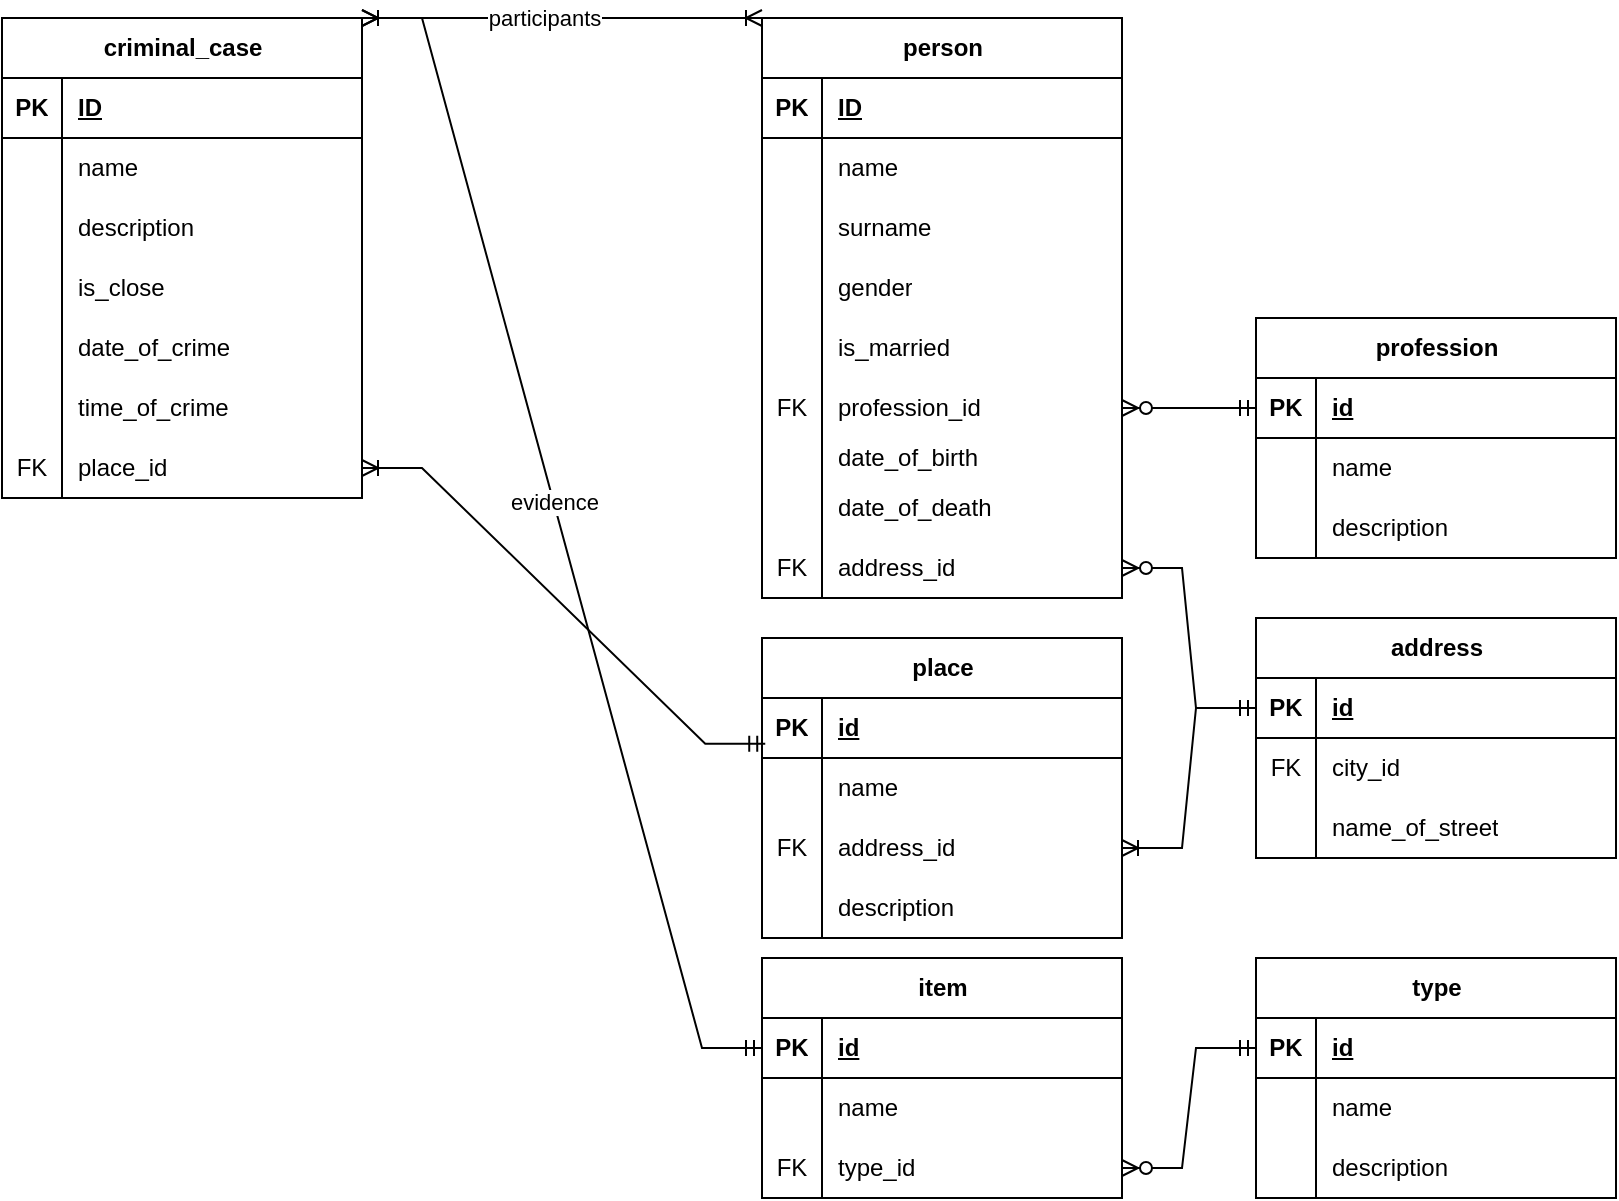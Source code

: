 <mxfile version="23.1.5" type="device" pages="2">
  <diagram name="Страница — 1" id="pvZRnWZ0CZdnaLOC_SRi">
    <mxGraphModel dx="1433" dy="699" grid="1" gridSize="10" guides="1" tooltips="1" connect="1" arrows="1" fold="1" page="1" pageScale="1" pageWidth="827" pageHeight="1169" math="0" shadow="0">
      <root>
        <mxCell id="0" />
        <mxCell id="1" parent="0" />
        <mxCell id="0lYyzT0HWcSsW2OE9cs--27" value="" style="edgeStyle=entityRelationEdgeStyle;fontSize=12;html=1;endArrow=ERoneToMany;startArrow=ERmandOne;rounded=0;exitX=0;exitY=0.5;exitDx=0;exitDy=0;" parent="1" source="Eh8tPBcV9Z7SitXvcP0g-43" target="Eh8tPBcV9Z7SitXvcP0g-99" edge="1">
          <mxGeometry width="100" height="100" relative="1" as="geometry">
            <mxPoint x="337" y="860" as="sourcePoint" />
            <mxPoint x="437" y="760" as="targetPoint" />
          </mxGeometry>
        </mxCell>
        <mxCell id="0lYyzT0HWcSsW2OE9cs--29" value="" style="edgeStyle=entityRelationEdgeStyle;fontSize=12;html=1;endArrow=ERzeroToMany;startArrow=ERmandOne;rounded=0;exitX=0;exitY=0.5;exitDx=0;exitDy=0;entryX=1;entryY=0.5;entryDx=0;entryDy=0;" parent="1" source="Eh8tPBcV9Z7SitXvcP0g-30" target="Eh8tPBcV9Z7SitXvcP0g-17" edge="1">
          <mxGeometry width="100" height="100" relative="1" as="geometry">
            <mxPoint x="337" y="860" as="sourcePoint" />
            <mxPoint x="487" y="675" as="targetPoint" />
          </mxGeometry>
        </mxCell>
        <mxCell id="0lYyzT0HWcSsW2OE9cs--30" value="" style="edgeStyle=entityRelationEdgeStyle;fontSize=12;html=1;endArrow=ERzeroToMany;startArrow=ERmandOne;rounded=0;" parent="1" source="Eh8tPBcV9Z7SitXvcP0g-53" target="Eh8tPBcV9Z7SitXvcP0g-89" edge="1">
          <mxGeometry width="100" height="100" relative="1" as="geometry">
            <mxPoint x="729" y="1105" as="sourcePoint" />
            <mxPoint x="417" y="1100" as="targetPoint" />
          </mxGeometry>
        </mxCell>
        <mxCell id="0lYyzT0HWcSsW2OE9cs--32" value="" style="edgeStyle=entityRelationEdgeStyle;fontSize=12;html=1;endArrow=ERoneToMany;startArrow=ERmandOne;rounded=0;exitX=0.009;exitY=0.761;exitDx=0;exitDy=0;entryX=1;entryY=0.5;entryDx=0;entryDy=0;exitPerimeter=0;" parent="1" source="Eh8tPBcV9Z7SitXvcP0g-93" target="IN9IzpEeD8fMJ-6h3cUN-15" edge="1">
          <mxGeometry width="100" height="100" relative="1" as="geometry">
            <mxPoint x="330" y="1050" as="sourcePoint" />
            <mxPoint x="210" y="895" as="targetPoint" />
          </mxGeometry>
        </mxCell>
        <mxCell id="jCS_C0bTxDTdBnJ46drT-1" value="" style="edgeStyle=entityRelationEdgeStyle;fontSize=12;html=1;endArrow=ERzeroToMany;startArrow=ERmandOne;rounded=0;entryX=1;entryY=0.5;entryDx=0;entryDy=0;exitX=0;exitY=0.5;exitDx=0;exitDy=0;" parent="1" source="Eh8tPBcV9Z7SitXvcP0g-43" target="Eh8tPBcV9Z7SitXvcP0g-26" edge="1">
          <mxGeometry width="100" height="100" relative="1" as="geometry">
            <mxPoint x="247" y="820" as="sourcePoint" />
            <mxPoint x="487" y="710" as="targetPoint" />
          </mxGeometry>
        </mxCell>
        <mxCell id="Eh8tPBcV9Z7SitXvcP0g-1" value="person" style="shape=table;startSize=30;container=1;collapsible=1;childLayout=tableLayout;fixedRows=1;rowLines=0;fontStyle=1;align=center;resizeLast=1;html=1;" parent="1" vertex="1">
          <mxGeometry x="400" y="530" width="180" height="290" as="geometry" />
        </mxCell>
        <mxCell id="Eh8tPBcV9Z7SitXvcP0g-2" value="" style="shape=tableRow;horizontal=0;startSize=0;swimlaneHead=0;swimlaneBody=0;fillColor=none;collapsible=0;dropTarget=0;points=[[0,0.5],[1,0.5]];portConstraint=eastwest;top=0;left=0;right=0;bottom=1;" parent="Eh8tPBcV9Z7SitXvcP0g-1" vertex="1">
          <mxGeometry y="30" width="180" height="30" as="geometry" />
        </mxCell>
        <mxCell id="Eh8tPBcV9Z7SitXvcP0g-3" value="PK" style="shape=partialRectangle;connectable=0;fillColor=none;top=0;left=0;bottom=0;right=0;fontStyle=1;overflow=hidden;whiteSpace=wrap;html=1;" parent="Eh8tPBcV9Z7SitXvcP0g-2" vertex="1">
          <mxGeometry width="30" height="30" as="geometry">
            <mxRectangle width="30" height="30" as="alternateBounds" />
          </mxGeometry>
        </mxCell>
        <mxCell id="Eh8tPBcV9Z7SitXvcP0g-4" value="ID" style="shape=partialRectangle;connectable=0;fillColor=none;top=0;left=0;bottom=0;right=0;align=left;spacingLeft=6;fontStyle=5;overflow=hidden;whiteSpace=wrap;html=1;" parent="Eh8tPBcV9Z7SitXvcP0g-2" vertex="1">
          <mxGeometry x="30" width="150" height="30" as="geometry">
            <mxRectangle width="150" height="30" as="alternateBounds" />
          </mxGeometry>
        </mxCell>
        <mxCell id="Eh8tPBcV9Z7SitXvcP0g-5" value="" style="shape=tableRow;horizontal=0;startSize=0;swimlaneHead=0;swimlaneBody=0;fillColor=none;collapsible=0;dropTarget=0;points=[[0,0.5],[1,0.5]];portConstraint=eastwest;top=0;left=0;right=0;bottom=0;" parent="Eh8tPBcV9Z7SitXvcP0g-1" vertex="1">
          <mxGeometry y="60" width="180" height="30" as="geometry" />
        </mxCell>
        <mxCell id="Eh8tPBcV9Z7SitXvcP0g-6" value="" style="shape=partialRectangle;connectable=0;fillColor=none;top=0;left=0;bottom=0;right=0;editable=1;overflow=hidden;whiteSpace=wrap;html=1;" parent="Eh8tPBcV9Z7SitXvcP0g-5" vertex="1">
          <mxGeometry width="30" height="30" as="geometry">
            <mxRectangle width="30" height="30" as="alternateBounds" />
          </mxGeometry>
        </mxCell>
        <mxCell id="Eh8tPBcV9Z7SitXvcP0g-7" value="name" style="shape=partialRectangle;connectable=0;fillColor=none;top=0;left=0;bottom=0;right=0;align=left;spacingLeft=6;overflow=hidden;whiteSpace=wrap;html=1;" parent="Eh8tPBcV9Z7SitXvcP0g-5" vertex="1">
          <mxGeometry x="30" width="150" height="30" as="geometry">
            <mxRectangle width="150" height="30" as="alternateBounds" />
          </mxGeometry>
        </mxCell>
        <mxCell id="Eh8tPBcV9Z7SitXvcP0g-8" value="" style="shape=tableRow;horizontal=0;startSize=0;swimlaneHead=0;swimlaneBody=0;fillColor=none;collapsible=0;dropTarget=0;points=[[0,0.5],[1,0.5]];portConstraint=eastwest;top=0;left=0;right=0;bottom=0;" parent="Eh8tPBcV9Z7SitXvcP0g-1" vertex="1">
          <mxGeometry y="90" width="180" height="30" as="geometry" />
        </mxCell>
        <mxCell id="Eh8tPBcV9Z7SitXvcP0g-9" value="" style="shape=partialRectangle;connectable=0;fillColor=none;top=0;left=0;bottom=0;right=0;editable=1;overflow=hidden;whiteSpace=wrap;html=1;" parent="Eh8tPBcV9Z7SitXvcP0g-8" vertex="1">
          <mxGeometry width="30" height="30" as="geometry">
            <mxRectangle width="30" height="30" as="alternateBounds" />
          </mxGeometry>
        </mxCell>
        <mxCell id="Eh8tPBcV9Z7SitXvcP0g-10" value="surname" style="shape=partialRectangle;connectable=0;fillColor=none;top=0;left=0;bottom=0;right=0;align=left;spacingLeft=6;overflow=hidden;whiteSpace=wrap;html=1;" parent="Eh8tPBcV9Z7SitXvcP0g-8" vertex="1">
          <mxGeometry x="30" width="150" height="30" as="geometry">
            <mxRectangle width="150" height="30" as="alternateBounds" />
          </mxGeometry>
        </mxCell>
        <mxCell id="Eh8tPBcV9Z7SitXvcP0g-11" value="" style="shape=tableRow;horizontal=0;startSize=0;swimlaneHead=0;swimlaneBody=0;fillColor=none;collapsible=0;dropTarget=0;points=[[0,0.5],[1,0.5]];portConstraint=eastwest;top=0;left=0;right=0;bottom=0;" parent="Eh8tPBcV9Z7SitXvcP0g-1" vertex="1">
          <mxGeometry y="120" width="180" height="30" as="geometry" />
        </mxCell>
        <mxCell id="Eh8tPBcV9Z7SitXvcP0g-12" value="" style="shape=partialRectangle;connectable=0;fillColor=none;top=0;left=0;bottom=0;right=0;editable=1;overflow=hidden;whiteSpace=wrap;html=1;" parent="Eh8tPBcV9Z7SitXvcP0g-11" vertex="1">
          <mxGeometry width="30" height="30" as="geometry">
            <mxRectangle width="30" height="30" as="alternateBounds" />
          </mxGeometry>
        </mxCell>
        <mxCell id="Eh8tPBcV9Z7SitXvcP0g-13" value="gender" style="shape=partialRectangle;connectable=0;fillColor=none;top=0;left=0;bottom=0;right=0;align=left;spacingLeft=6;overflow=hidden;whiteSpace=wrap;html=1;" parent="Eh8tPBcV9Z7SitXvcP0g-11" vertex="1">
          <mxGeometry x="30" width="150" height="30" as="geometry">
            <mxRectangle width="150" height="30" as="alternateBounds" />
          </mxGeometry>
        </mxCell>
        <mxCell id="Eh8tPBcV9Z7SitXvcP0g-14" value="" style="shape=tableRow;horizontal=0;startSize=0;swimlaneHead=0;swimlaneBody=0;fillColor=none;collapsible=0;dropTarget=0;points=[[0,0.5],[1,0.5]];portConstraint=eastwest;top=0;left=0;right=0;bottom=0;" parent="Eh8tPBcV9Z7SitXvcP0g-1" vertex="1">
          <mxGeometry y="150" width="180" height="30" as="geometry" />
        </mxCell>
        <mxCell id="Eh8tPBcV9Z7SitXvcP0g-15" value="" style="shape=partialRectangle;connectable=0;fillColor=none;top=0;left=0;bottom=0;right=0;editable=1;overflow=hidden;whiteSpace=wrap;html=1;" parent="Eh8tPBcV9Z7SitXvcP0g-14" vertex="1">
          <mxGeometry width="30" height="30" as="geometry">
            <mxRectangle width="30" height="30" as="alternateBounds" />
          </mxGeometry>
        </mxCell>
        <mxCell id="Eh8tPBcV9Z7SitXvcP0g-16" value="is_married" style="shape=partialRectangle;connectable=0;fillColor=none;top=0;left=0;bottom=0;right=0;align=left;spacingLeft=6;overflow=hidden;whiteSpace=wrap;html=1;" parent="Eh8tPBcV9Z7SitXvcP0g-14" vertex="1">
          <mxGeometry x="30" width="150" height="30" as="geometry">
            <mxRectangle width="150" height="30" as="alternateBounds" />
          </mxGeometry>
        </mxCell>
        <mxCell id="Eh8tPBcV9Z7SitXvcP0g-17" value="" style="shape=tableRow;horizontal=0;startSize=0;swimlaneHead=0;swimlaneBody=0;fillColor=none;collapsible=0;dropTarget=0;points=[[0,0.5],[1,0.5]];portConstraint=eastwest;top=0;left=0;right=0;bottom=0;" parent="Eh8tPBcV9Z7SitXvcP0g-1" vertex="1">
          <mxGeometry y="180" width="180" height="30" as="geometry" />
        </mxCell>
        <mxCell id="Eh8tPBcV9Z7SitXvcP0g-18" value="FK" style="shape=partialRectangle;connectable=0;fillColor=none;top=0;left=0;bottom=0;right=0;editable=1;overflow=hidden;whiteSpace=wrap;html=1;" parent="Eh8tPBcV9Z7SitXvcP0g-17" vertex="1">
          <mxGeometry width="30" height="30" as="geometry">
            <mxRectangle width="30" height="30" as="alternateBounds" />
          </mxGeometry>
        </mxCell>
        <mxCell id="Eh8tPBcV9Z7SitXvcP0g-19" value="profession_id" style="shape=partialRectangle;connectable=0;fillColor=none;top=0;left=0;bottom=0;right=0;align=left;spacingLeft=6;overflow=hidden;whiteSpace=wrap;html=1;" parent="Eh8tPBcV9Z7SitXvcP0g-17" vertex="1">
          <mxGeometry x="30" width="150" height="30" as="geometry">
            <mxRectangle width="150" height="30" as="alternateBounds" />
          </mxGeometry>
        </mxCell>
        <mxCell id="Eh8tPBcV9Z7SitXvcP0g-20" value="" style="shape=tableRow;horizontal=0;startSize=0;swimlaneHead=0;swimlaneBody=0;fillColor=none;collapsible=0;dropTarget=0;points=[[0,0.5],[1,0.5]];portConstraint=eastwest;top=0;left=0;right=0;bottom=0;" parent="Eh8tPBcV9Z7SitXvcP0g-1" vertex="1">
          <mxGeometry y="210" width="180" height="20" as="geometry" />
        </mxCell>
        <mxCell id="Eh8tPBcV9Z7SitXvcP0g-21" value="" style="shape=partialRectangle;connectable=0;fillColor=none;top=0;left=0;bottom=0;right=0;editable=1;overflow=hidden;whiteSpace=wrap;html=1;" parent="Eh8tPBcV9Z7SitXvcP0g-20" vertex="1">
          <mxGeometry width="30" height="20" as="geometry">
            <mxRectangle width="30" height="20" as="alternateBounds" />
          </mxGeometry>
        </mxCell>
        <mxCell id="Eh8tPBcV9Z7SitXvcP0g-22" value="date_of_birth" style="shape=partialRectangle;connectable=0;fillColor=none;top=0;left=0;bottom=0;right=0;align=left;spacingLeft=6;overflow=hidden;whiteSpace=wrap;html=1;" parent="Eh8tPBcV9Z7SitXvcP0g-20" vertex="1">
          <mxGeometry x="30" width="150" height="20" as="geometry">
            <mxRectangle width="150" height="20" as="alternateBounds" />
          </mxGeometry>
        </mxCell>
        <mxCell id="Eh8tPBcV9Z7SitXvcP0g-23" value="" style="shape=tableRow;horizontal=0;startSize=0;swimlaneHead=0;swimlaneBody=0;fillColor=none;collapsible=0;dropTarget=0;points=[[0,0.5],[1,0.5]];portConstraint=eastwest;top=0;left=0;right=0;bottom=0;" parent="Eh8tPBcV9Z7SitXvcP0g-1" vertex="1">
          <mxGeometry y="230" width="180" height="30" as="geometry" />
        </mxCell>
        <mxCell id="Eh8tPBcV9Z7SitXvcP0g-24" value="" style="shape=partialRectangle;connectable=0;fillColor=none;top=0;left=0;bottom=0;right=0;editable=1;overflow=hidden;whiteSpace=wrap;html=1;" parent="Eh8tPBcV9Z7SitXvcP0g-23" vertex="1">
          <mxGeometry width="30" height="30" as="geometry">
            <mxRectangle width="30" height="30" as="alternateBounds" />
          </mxGeometry>
        </mxCell>
        <mxCell id="Eh8tPBcV9Z7SitXvcP0g-25" value="date_of_death" style="shape=partialRectangle;connectable=0;fillColor=none;top=0;left=0;bottom=0;right=0;align=left;spacingLeft=6;overflow=hidden;whiteSpace=wrap;html=1;" parent="Eh8tPBcV9Z7SitXvcP0g-23" vertex="1">
          <mxGeometry x="30" width="150" height="30" as="geometry">
            <mxRectangle width="150" height="30" as="alternateBounds" />
          </mxGeometry>
        </mxCell>
        <mxCell id="Eh8tPBcV9Z7SitXvcP0g-26" value="" style="shape=tableRow;horizontal=0;startSize=0;swimlaneHead=0;swimlaneBody=0;fillColor=none;collapsible=0;dropTarget=0;points=[[0,0.5],[1,0.5]];portConstraint=eastwest;top=0;left=0;right=0;bottom=0;" parent="Eh8tPBcV9Z7SitXvcP0g-1" vertex="1">
          <mxGeometry y="260" width="180" height="30" as="geometry" />
        </mxCell>
        <mxCell id="Eh8tPBcV9Z7SitXvcP0g-27" value="FK" style="shape=partialRectangle;connectable=0;fillColor=none;top=0;left=0;bottom=0;right=0;editable=1;overflow=hidden;whiteSpace=wrap;html=1;" parent="Eh8tPBcV9Z7SitXvcP0g-26" vertex="1">
          <mxGeometry width="30" height="30" as="geometry">
            <mxRectangle width="30" height="30" as="alternateBounds" />
          </mxGeometry>
        </mxCell>
        <mxCell id="Eh8tPBcV9Z7SitXvcP0g-28" value="address_id" style="shape=partialRectangle;connectable=0;fillColor=none;top=0;left=0;bottom=0;right=0;align=left;spacingLeft=6;overflow=hidden;whiteSpace=wrap;html=1;" parent="Eh8tPBcV9Z7SitXvcP0g-26" vertex="1">
          <mxGeometry x="30" width="150" height="30" as="geometry">
            <mxRectangle width="150" height="30" as="alternateBounds" />
          </mxGeometry>
        </mxCell>
        <mxCell id="Eh8tPBcV9Z7SitXvcP0g-29" value="profession" style="shape=table;startSize=30;container=1;collapsible=1;childLayout=tableLayout;fixedRows=1;rowLines=0;fontStyle=1;align=center;resizeLast=1;html=1;" parent="1" vertex="1">
          <mxGeometry x="647" y="680" width="180" height="120" as="geometry" />
        </mxCell>
        <mxCell id="Eh8tPBcV9Z7SitXvcP0g-30" value="" style="shape=tableRow;horizontal=0;startSize=0;swimlaneHead=0;swimlaneBody=0;fillColor=none;collapsible=0;dropTarget=0;points=[[0,0.5],[1,0.5]];portConstraint=eastwest;top=0;left=0;right=0;bottom=1;" parent="Eh8tPBcV9Z7SitXvcP0g-29" vertex="1">
          <mxGeometry y="30" width="180" height="30" as="geometry" />
        </mxCell>
        <mxCell id="Eh8tPBcV9Z7SitXvcP0g-31" value="PK" style="shape=partialRectangle;connectable=0;fillColor=none;top=0;left=0;bottom=0;right=0;fontStyle=1;overflow=hidden;whiteSpace=wrap;html=1;" parent="Eh8tPBcV9Z7SitXvcP0g-30" vertex="1">
          <mxGeometry width="30" height="30" as="geometry">
            <mxRectangle width="30" height="30" as="alternateBounds" />
          </mxGeometry>
        </mxCell>
        <mxCell id="Eh8tPBcV9Z7SitXvcP0g-32" value="id" style="shape=partialRectangle;connectable=0;fillColor=none;top=0;left=0;bottom=0;right=0;align=left;spacingLeft=6;fontStyle=5;overflow=hidden;whiteSpace=wrap;html=1;" parent="Eh8tPBcV9Z7SitXvcP0g-30" vertex="1">
          <mxGeometry x="30" width="150" height="30" as="geometry">
            <mxRectangle width="150" height="30" as="alternateBounds" />
          </mxGeometry>
        </mxCell>
        <mxCell id="Eh8tPBcV9Z7SitXvcP0g-33" value="" style="shape=tableRow;horizontal=0;startSize=0;swimlaneHead=0;swimlaneBody=0;fillColor=none;collapsible=0;dropTarget=0;points=[[0,0.5],[1,0.5]];portConstraint=eastwest;top=0;left=0;right=0;bottom=0;" parent="Eh8tPBcV9Z7SitXvcP0g-29" vertex="1">
          <mxGeometry y="60" width="180" height="30" as="geometry" />
        </mxCell>
        <mxCell id="Eh8tPBcV9Z7SitXvcP0g-34" value="" style="shape=partialRectangle;connectable=0;fillColor=none;top=0;left=0;bottom=0;right=0;editable=1;overflow=hidden;whiteSpace=wrap;html=1;" parent="Eh8tPBcV9Z7SitXvcP0g-33" vertex="1">
          <mxGeometry width="30" height="30" as="geometry">
            <mxRectangle width="30" height="30" as="alternateBounds" />
          </mxGeometry>
        </mxCell>
        <mxCell id="Eh8tPBcV9Z7SitXvcP0g-35" value="name" style="shape=partialRectangle;connectable=0;fillColor=none;top=0;left=0;bottom=0;right=0;align=left;spacingLeft=6;overflow=hidden;whiteSpace=wrap;html=1;" parent="Eh8tPBcV9Z7SitXvcP0g-33" vertex="1">
          <mxGeometry x="30" width="150" height="30" as="geometry">
            <mxRectangle width="150" height="30" as="alternateBounds" />
          </mxGeometry>
        </mxCell>
        <mxCell id="Eh8tPBcV9Z7SitXvcP0g-36" value="" style="shape=tableRow;horizontal=0;startSize=0;swimlaneHead=0;swimlaneBody=0;fillColor=none;collapsible=0;dropTarget=0;points=[[0,0.5],[1,0.5]];portConstraint=eastwest;top=0;left=0;right=0;bottom=0;" parent="Eh8tPBcV9Z7SitXvcP0g-29" vertex="1">
          <mxGeometry y="90" width="180" height="30" as="geometry" />
        </mxCell>
        <mxCell id="Eh8tPBcV9Z7SitXvcP0g-37" value="" style="shape=partialRectangle;connectable=0;fillColor=none;top=0;left=0;bottom=0;right=0;editable=1;overflow=hidden;whiteSpace=wrap;html=1;" parent="Eh8tPBcV9Z7SitXvcP0g-36" vertex="1">
          <mxGeometry width="30" height="30" as="geometry">
            <mxRectangle width="30" height="30" as="alternateBounds" />
          </mxGeometry>
        </mxCell>
        <mxCell id="Eh8tPBcV9Z7SitXvcP0g-38" value="description" style="shape=partialRectangle;connectable=0;fillColor=none;top=0;left=0;bottom=0;right=0;align=left;spacingLeft=6;overflow=hidden;whiteSpace=wrap;html=1;" parent="Eh8tPBcV9Z7SitXvcP0g-36" vertex="1">
          <mxGeometry x="30" width="150" height="30" as="geometry">
            <mxRectangle width="150" height="30" as="alternateBounds" />
          </mxGeometry>
        </mxCell>
        <mxCell id="Eh8tPBcV9Z7SitXvcP0g-42" value="address" style="shape=table;startSize=30;container=1;collapsible=1;childLayout=tableLayout;fixedRows=1;rowLines=0;fontStyle=1;align=center;resizeLast=1;html=1;" parent="1" vertex="1">
          <mxGeometry x="647" y="830" width="180" height="120" as="geometry" />
        </mxCell>
        <mxCell id="Eh8tPBcV9Z7SitXvcP0g-43" value="" style="shape=tableRow;horizontal=0;startSize=0;swimlaneHead=0;swimlaneBody=0;fillColor=none;collapsible=0;dropTarget=0;points=[[0,0.5],[1,0.5]];portConstraint=eastwest;top=0;left=0;right=0;bottom=1;" parent="Eh8tPBcV9Z7SitXvcP0g-42" vertex="1">
          <mxGeometry y="30" width="180" height="30" as="geometry" />
        </mxCell>
        <mxCell id="Eh8tPBcV9Z7SitXvcP0g-44" value="PK" style="shape=partialRectangle;connectable=0;fillColor=none;top=0;left=0;bottom=0;right=0;fontStyle=1;overflow=hidden;whiteSpace=wrap;html=1;" parent="Eh8tPBcV9Z7SitXvcP0g-43" vertex="1">
          <mxGeometry width="30" height="30" as="geometry">
            <mxRectangle width="30" height="30" as="alternateBounds" />
          </mxGeometry>
        </mxCell>
        <mxCell id="Eh8tPBcV9Z7SitXvcP0g-45" value="id" style="shape=partialRectangle;connectable=0;fillColor=none;top=0;left=0;bottom=0;right=0;align=left;spacingLeft=6;fontStyle=5;overflow=hidden;whiteSpace=wrap;html=1;" parent="Eh8tPBcV9Z7SitXvcP0g-43" vertex="1">
          <mxGeometry x="30" width="150" height="30" as="geometry">
            <mxRectangle width="150" height="30" as="alternateBounds" />
          </mxGeometry>
        </mxCell>
        <mxCell id="B_F-moG3jzLzqtXdJGq7-12" value="" style="shape=tableRow;horizontal=0;startSize=0;swimlaneHead=0;swimlaneBody=0;fillColor=none;collapsible=0;dropTarget=0;points=[[0,0.5],[1,0.5]];portConstraint=eastwest;top=0;left=0;right=0;bottom=0;" vertex="1" parent="Eh8tPBcV9Z7SitXvcP0g-42">
          <mxGeometry y="60" width="180" height="30" as="geometry" />
        </mxCell>
        <mxCell id="B_F-moG3jzLzqtXdJGq7-13" value="FK" style="shape=partialRectangle;connectable=0;fillColor=none;top=0;left=0;bottom=0;right=0;editable=1;overflow=hidden;whiteSpace=wrap;html=1;" vertex="1" parent="B_F-moG3jzLzqtXdJGq7-12">
          <mxGeometry width="30" height="30" as="geometry">
            <mxRectangle width="30" height="30" as="alternateBounds" />
          </mxGeometry>
        </mxCell>
        <mxCell id="B_F-moG3jzLzqtXdJGq7-14" value="city_id" style="shape=partialRectangle;connectable=0;fillColor=none;top=0;left=0;bottom=0;right=0;align=left;spacingLeft=6;overflow=hidden;whiteSpace=wrap;html=1;" vertex="1" parent="B_F-moG3jzLzqtXdJGq7-12">
          <mxGeometry x="30" width="150" height="30" as="geometry">
            <mxRectangle width="150" height="30" as="alternateBounds" />
          </mxGeometry>
        </mxCell>
        <mxCell id="Eh8tPBcV9Z7SitXvcP0g-46" value="" style="shape=tableRow;horizontal=0;startSize=0;swimlaneHead=0;swimlaneBody=0;fillColor=none;collapsible=0;dropTarget=0;points=[[0,0.5],[1,0.5]];portConstraint=eastwest;top=0;left=0;right=0;bottom=0;" parent="Eh8tPBcV9Z7SitXvcP0g-42" vertex="1">
          <mxGeometry y="90" width="180" height="30" as="geometry" />
        </mxCell>
        <mxCell id="Eh8tPBcV9Z7SitXvcP0g-47" value="" style="shape=partialRectangle;connectable=0;fillColor=none;top=0;left=0;bottom=0;right=0;editable=1;overflow=hidden;whiteSpace=wrap;html=1;" parent="Eh8tPBcV9Z7SitXvcP0g-46" vertex="1">
          <mxGeometry width="30" height="30" as="geometry">
            <mxRectangle width="30" height="30" as="alternateBounds" />
          </mxGeometry>
        </mxCell>
        <mxCell id="Eh8tPBcV9Z7SitXvcP0g-48" value="name_of_street" style="shape=partialRectangle;connectable=0;fillColor=none;top=0;left=0;bottom=0;right=0;align=left;spacingLeft=6;overflow=hidden;whiteSpace=wrap;html=1;" parent="Eh8tPBcV9Z7SitXvcP0g-46" vertex="1">
          <mxGeometry x="30" width="150" height="30" as="geometry">
            <mxRectangle width="150" height="30" as="alternateBounds" />
          </mxGeometry>
        </mxCell>
        <mxCell id="Eh8tPBcV9Z7SitXvcP0g-52" value="type" style="shape=table;startSize=30;container=1;collapsible=1;childLayout=tableLayout;fixedRows=1;rowLines=0;fontStyle=1;align=center;resizeLast=1;html=1;" parent="1" vertex="1">
          <mxGeometry x="647" y="1000" width="180" height="120" as="geometry" />
        </mxCell>
        <mxCell id="Eh8tPBcV9Z7SitXvcP0g-53" value="" style="shape=tableRow;horizontal=0;startSize=0;swimlaneHead=0;swimlaneBody=0;fillColor=none;collapsible=0;dropTarget=0;points=[[0,0.5],[1,0.5]];portConstraint=eastwest;top=0;left=0;right=0;bottom=1;" parent="Eh8tPBcV9Z7SitXvcP0g-52" vertex="1">
          <mxGeometry y="30" width="180" height="30" as="geometry" />
        </mxCell>
        <mxCell id="Eh8tPBcV9Z7SitXvcP0g-54" value="PK" style="shape=partialRectangle;connectable=0;fillColor=none;top=0;left=0;bottom=0;right=0;fontStyle=1;overflow=hidden;whiteSpace=wrap;html=1;" parent="Eh8tPBcV9Z7SitXvcP0g-53" vertex="1">
          <mxGeometry width="30" height="30" as="geometry">
            <mxRectangle width="30" height="30" as="alternateBounds" />
          </mxGeometry>
        </mxCell>
        <mxCell id="Eh8tPBcV9Z7SitXvcP0g-55" value="id" style="shape=partialRectangle;connectable=0;fillColor=none;top=0;left=0;bottom=0;right=0;align=left;spacingLeft=6;fontStyle=5;overflow=hidden;whiteSpace=wrap;html=1;" parent="Eh8tPBcV9Z7SitXvcP0g-53" vertex="1">
          <mxGeometry x="30" width="150" height="30" as="geometry">
            <mxRectangle width="150" height="30" as="alternateBounds" />
          </mxGeometry>
        </mxCell>
        <mxCell id="Eh8tPBcV9Z7SitXvcP0g-56" value="" style="shape=tableRow;horizontal=0;startSize=0;swimlaneHead=0;swimlaneBody=0;fillColor=none;collapsible=0;dropTarget=0;points=[[0,0.5],[1,0.5]];portConstraint=eastwest;top=0;left=0;right=0;bottom=0;" parent="Eh8tPBcV9Z7SitXvcP0g-52" vertex="1">
          <mxGeometry y="60" width="180" height="30" as="geometry" />
        </mxCell>
        <mxCell id="Eh8tPBcV9Z7SitXvcP0g-57" value="" style="shape=partialRectangle;connectable=0;fillColor=none;top=0;left=0;bottom=0;right=0;editable=1;overflow=hidden;whiteSpace=wrap;html=1;" parent="Eh8tPBcV9Z7SitXvcP0g-56" vertex="1">
          <mxGeometry width="30" height="30" as="geometry">
            <mxRectangle width="30" height="30" as="alternateBounds" />
          </mxGeometry>
        </mxCell>
        <mxCell id="Eh8tPBcV9Z7SitXvcP0g-58" value="name" style="shape=partialRectangle;connectable=0;fillColor=none;top=0;left=0;bottom=0;right=0;align=left;spacingLeft=6;overflow=hidden;whiteSpace=wrap;html=1;" parent="Eh8tPBcV9Z7SitXvcP0g-56" vertex="1">
          <mxGeometry x="30" width="150" height="30" as="geometry">
            <mxRectangle width="150" height="30" as="alternateBounds" />
          </mxGeometry>
        </mxCell>
        <mxCell id="Eh8tPBcV9Z7SitXvcP0g-59" value="" style="shape=tableRow;horizontal=0;startSize=0;swimlaneHead=0;swimlaneBody=0;fillColor=none;collapsible=0;dropTarget=0;points=[[0,0.5],[1,0.5]];portConstraint=eastwest;top=0;left=0;right=0;bottom=0;" parent="Eh8tPBcV9Z7SitXvcP0g-52" vertex="1">
          <mxGeometry y="90" width="180" height="30" as="geometry" />
        </mxCell>
        <mxCell id="Eh8tPBcV9Z7SitXvcP0g-60" value="" style="shape=partialRectangle;connectable=0;fillColor=none;top=0;left=0;bottom=0;right=0;editable=1;overflow=hidden;whiteSpace=wrap;html=1;" parent="Eh8tPBcV9Z7SitXvcP0g-59" vertex="1">
          <mxGeometry width="30" height="30" as="geometry">
            <mxRectangle width="30" height="30" as="alternateBounds" />
          </mxGeometry>
        </mxCell>
        <mxCell id="Eh8tPBcV9Z7SitXvcP0g-61" value="description" style="shape=partialRectangle;connectable=0;fillColor=none;top=0;left=0;bottom=0;right=0;align=left;spacingLeft=6;overflow=hidden;whiteSpace=wrap;html=1;" parent="Eh8tPBcV9Z7SitXvcP0g-59" vertex="1">
          <mxGeometry x="30" width="150" height="30" as="geometry">
            <mxRectangle width="150" height="30" as="alternateBounds" />
          </mxGeometry>
        </mxCell>
        <mxCell id="Eh8tPBcV9Z7SitXvcP0g-82" value="item" style="shape=table;startSize=30;container=1;collapsible=1;childLayout=tableLayout;fixedRows=1;rowLines=0;fontStyle=1;align=center;resizeLast=1;html=1;" parent="1" vertex="1">
          <mxGeometry x="400" y="1000" width="180" height="120" as="geometry" />
        </mxCell>
        <mxCell id="Eh8tPBcV9Z7SitXvcP0g-83" value="" style="shape=tableRow;horizontal=0;startSize=0;swimlaneHead=0;swimlaneBody=0;fillColor=none;collapsible=0;dropTarget=0;points=[[0,0.5],[1,0.5]];portConstraint=eastwest;top=0;left=0;right=0;bottom=1;" parent="Eh8tPBcV9Z7SitXvcP0g-82" vertex="1">
          <mxGeometry y="30" width="180" height="30" as="geometry" />
        </mxCell>
        <mxCell id="Eh8tPBcV9Z7SitXvcP0g-84" value="PK" style="shape=partialRectangle;connectable=0;fillColor=none;top=0;left=0;bottom=0;right=0;fontStyle=1;overflow=hidden;whiteSpace=wrap;html=1;" parent="Eh8tPBcV9Z7SitXvcP0g-83" vertex="1">
          <mxGeometry width="30" height="30" as="geometry">
            <mxRectangle width="30" height="30" as="alternateBounds" />
          </mxGeometry>
        </mxCell>
        <mxCell id="Eh8tPBcV9Z7SitXvcP0g-85" value="id" style="shape=partialRectangle;connectable=0;fillColor=none;top=0;left=0;bottom=0;right=0;align=left;spacingLeft=6;fontStyle=5;overflow=hidden;whiteSpace=wrap;html=1;" parent="Eh8tPBcV9Z7SitXvcP0g-83" vertex="1">
          <mxGeometry x="30" width="150" height="30" as="geometry">
            <mxRectangle width="150" height="30" as="alternateBounds" />
          </mxGeometry>
        </mxCell>
        <mxCell id="Eh8tPBcV9Z7SitXvcP0g-86" value="" style="shape=tableRow;horizontal=0;startSize=0;swimlaneHead=0;swimlaneBody=0;fillColor=none;collapsible=0;dropTarget=0;points=[[0,0.5],[1,0.5]];portConstraint=eastwest;top=0;left=0;right=0;bottom=0;" parent="Eh8tPBcV9Z7SitXvcP0g-82" vertex="1">
          <mxGeometry y="60" width="180" height="30" as="geometry" />
        </mxCell>
        <mxCell id="Eh8tPBcV9Z7SitXvcP0g-87" value="" style="shape=partialRectangle;connectable=0;fillColor=none;top=0;left=0;bottom=0;right=0;editable=1;overflow=hidden;whiteSpace=wrap;html=1;" parent="Eh8tPBcV9Z7SitXvcP0g-86" vertex="1">
          <mxGeometry width="30" height="30" as="geometry">
            <mxRectangle width="30" height="30" as="alternateBounds" />
          </mxGeometry>
        </mxCell>
        <mxCell id="Eh8tPBcV9Z7SitXvcP0g-88" value="name" style="shape=partialRectangle;connectable=0;fillColor=none;top=0;left=0;bottom=0;right=0;align=left;spacingLeft=6;overflow=hidden;whiteSpace=wrap;html=1;" parent="Eh8tPBcV9Z7SitXvcP0g-86" vertex="1">
          <mxGeometry x="30" width="150" height="30" as="geometry">
            <mxRectangle width="150" height="30" as="alternateBounds" />
          </mxGeometry>
        </mxCell>
        <mxCell id="Eh8tPBcV9Z7SitXvcP0g-89" value="" style="shape=tableRow;horizontal=0;startSize=0;swimlaneHead=0;swimlaneBody=0;fillColor=none;collapsible=0;dropTarget=0;points=[[0,0.5],[1,0.5]];portConstraint=eastwest;top=0;left=0;right=0;bottom=0;" parent="Eh8tPBcV9Z7SitXvcP0g-82" vertex="1">
          <mxGeometry y="90" width="180" height="30" as="geometry" />
        </mxCell>
        <mxCell id="Eh8tPBcV9Z7SitXvcP0g-90" value="FK" style="shape=partialRectangle;connectable=0;fillColor=none;top=0;left=0;bottom=0;right=0;editable=1;overflow=hidden;whiteSpace=wrap;html=1;" parent="Eh8tPBcV9Z7SitXvcP0g-89" vertex="1">
          <mxGeometry width="30" height="30" as="geometry">
            <mxRectangle width="30" height="30" as="alternateBounds" />
          </mxGeometry>
        </mxCell>
        <mxCell id="Eh8tPBcV9Z7SitXvcP0g-91" value="type_id" style="shape=partialRectangle;connectable=0;fillColor=none;top=0;left=0;bottom=0;right=0;align=left;spacingLeft=6;overflow=hidden;whiteSpace=wrap;html=1;" parent="Eh8tPBcV9Z7SitXvcP0g-89" vertex="1">
          <mxGeometry x="30" width="150" height="30" as="geometry">
            <mxRectangle width="150" height="30" as="alternateBounds" />
          </mxGeometry>
        </mxCell>
        <mxCell id="Eh8tPBcV9Z7SitXvcP0g-92" value="place" style="shape=table;startSize=30;container=1;collapsible=1;childLayout=tableLayout;fixedRows=1;rowLines=0;fontStyle=1;align=center;resizeLast=1;html=1;" parent="1" vertex="1">
          <mxGeometry x="400" y="840" width="180" height="150" as="geometry" />
        </mxCell>
        <mxCell id="Eh8tPBcV9Z7SitXvcP0g-93" value="" style="shape=tableRow;horizontal=0;startSize=0;swimlaneHead=0;swimlaneBody=0;fillColor=none;collapsible=0;dropTarget=0;points=[[0,0.5],[1,0.5]];portConstraint=eastwest;top=0;left=0;right=0;bottom=1;" parent="Eh8tPBcV9Z7SitXvcP0g-92" vertex="1">
          <mxGeometry y="30" width="180" height="30" as="geometry" />
        </mxCell>
        <mxCell id="Eh8tPBcV9Z7SitXvcP0g-94" value="PK" style="shape=partialRectangle;connectable=0;fillColor=none;top=0;left=0;bottom=0;right=0;fontStyle=1;overflow=hidden;whiteSpace=wrap;html=1;" parent="Eh8tPBcV9Z7SitXvcP0g-93" vertex="1">
          <mxGeometry width="30" height="30" as="geometry">
            <mxRectangle width="30" height="30" as="alternateBounds" />
          </mxGeometry>
        </mxCell>
        <mxCell id="Eh8tPBcV9Z7SitXvcP0g-95" value="id" style="shape=partialRectangle;connectable=0;fillColor=none;top=0;left=0;bottom=0;right=0;align=left;spacingLeft=6;fontStyle=5;overflow=hidden;whiteSpace=wrap;html=1;" parent="Eh8tPBcV9Z7SitXvcP0g-93" vertex="1">
          <mxGeometry x="30" width="150" height="30" as="geometry">
            <mxRectangle width="150" height="30" as="alternateBounds" />
          </mxGeometry>
        </mxCell>
        <mxCell id="Eh8tPBcV9Z7SitXvcP0g-96" value="" style="shape=tableRow;horizontal=0;startSize=0;swimlaneHead=0;swimlaneBody=0;fillColor=none;collapsible=0;dropTarget=0;points=[[0,0.5],[1,0.5]];portConstraint=eastwest;top=0;left=0;right=0;bottom=0;" parent="Eh8tPBcV9Z7SitXvcP0g-92" vertex="1">
          <mxGeometry y="60" width="180" height="30" as="geometry" />
        </mxCell>
        <mxCell id="Eh8tPBcV9Z7SitXvcP0g-97" value="" style="shape=partialRectangle;connectable=0;fillColor=none;top=0;left=0;bottom=0;right=0;editable=1;overflow=hidden;whiteSpace=wrap;html=1;" parent="Eh8tPBcV9Z7SitXvcP0g-96" vertex="1">
          <mxGeometry width="30" height="30" as="geometry">
            <mxRectangle width="30" height="30" as="alternateBounds" />
          </mxGeometry>
        </mxCell>
        <mxCell id="Eh8tPBcV9Z7SitXvcP0g-98" value="name" style="shape=partialRectangle;connectable=0;fillColor=none;top=0;left=0;bottom=0;right=0;align=left;spacingLeft=6;overflow=hidden;whiteSpace=wrap;html=1;" parent="Eh8tPBcV9Z7SitXvcP0g-96" vertex="1">
          <mxGeometry x="30" width="150" height="30" as="geometry">
            <mxRectangle width="150" height="30" as="alternateBounds" />
          </mxGeometry>
        </mxCell>
        <mxCell id="Eh8tPBcV9Z7SitXvcP0g-99" value="" style="shape=tableRow;horizontal=0;startSize=0;swimlaneHead=0;swimlaneBody=0;fillColor=none;collapsible=0;dropTarget=0;points=[[0,0.5],[1,0.5]];portConstraint=eastwest;top=0;left=0;right=0;bottom=0;" parent="Eh8tPBcV9Z7SitXvcP0g-92" vertex="1">
          <mxGeometry y="90" width="180" height="30" as="geometry" />
        </mxCell>
        <mxCell id="Eh8tPBcV9Z7SitXvcP0g-100" value="FK" style="shape=partialRectangle;connectable=0;fillColor=none;top=0;left=0;bottom=0;right=0;editable=1;overflow=hidden;whiteSpace=wrap;html=1;" parent="Eh8tPBcV9Z7SitXvcP0g-99" vertex="1">
          <mxGeometry width="30" height="30" as="geometry">
            <mxRectangle width="30" height="30" as="alternateBounds" />
          </mxGeometry>
        </mxCell>
        <mxCell id="Eh8tPBcV9Z7SitXvcP0g-101" value="address_id" style="shape=partialRectangle;connectable=0;fillColor=none;top=0;left=0;bottom=0;right=0;align=left;spacingLeft=6;overflow=hidden;whiteSpace=wrap;html=1;" parent="Eh8tPBcV9Z7SitXvcP0g-99" vertex="1">
          <mxGeometry x="30" width="150" height="30" as="geometry">
            <mxRectangle width="150" height="30" as="alternateBounds" />
          </mxGeometry>
        </mxCell>
        <mxCell id="Eh8tPBcV9Z7SitXvcP0g-102" value="" style="shape=tableRow;horizontal=0;startSize=0;swimlaneHead=0;swimlaneBody=0;fillColor=none;collapsible=0;dropTarget=0;points=[[0,0.5],[1,0.5]];portConstraint=eastwest;top=0;left=0;right=0;bottom=0;" parent="Eh8tPBcV9Z7SitXvcP0g-92" vertex="1">
          <mxGeometry y="120" width="180" height="30" as="geometry" />
        </mxCell>
        <mxCell id="Eh8tPBcV9Z7SitXvcP0g-103" value="" style="shape=partialRectangle;connectable=0;fillColor=none;top=0;left=0;bottom=0;right=0;editable=1;overflow=hidden;whiteSpace=wrap;html=1;" parent="Eh8tPBcV9Z7SitXvcP0g-102" vertex="1">
          <mxGeometry width="30" height="30" as="geometry">
            <mxRectangle width="30" height="30" as="alternateBounds" />
          </mxGeometry>
        </mxCell>
        <mxCell id="Eh8tPBcV9Z7SitXvcP0g-104" value="description" style="shape=partialRectangle;connectable=0;fillColor=none;top=0;left=0;bottom=0;right=0;align=left;spacingLeft=6;overflow=hidden;whiteSpace=wrap;html=1;" parent="Eh8tPBcV9Z7SitXvcP0g-102" vertex="1">
          <mxGeometry x="30" width="150" height="30" as="geometry">
            <mxRectangle width="150" height="30" as="alternateBounds" />
          </mxGeometry>
        </mxCell>
        <mxCell id="IN9IzpEeD8fMJ-6h3cUN-2" value="criminal_case" style="shape=table;startSize=30;container=1;collapsible=1;childLayout=tableLayout;fixedRows=1;rowLines=0;fontStyle=1;align=center;resizeLast=1;html=1;" parent="1" vertex="1">
          <mxGeometry x="20" y="530" width="180" height="240" as="geometry" />
        </mxCell>
        <mxCell id="IN9IzpEeD8fMJ-6h3cUN-3" value="" style="shape=tableRow;horizontal=0;startSize=0;swimlaneHead=0;swimlaneBody=0;fillColor=none;collapsible=0;dropTarget=0;points=[[0,0.5],[1,0.5]];portConstraint=eastwest;top=0;left=0;right=0;bottom=1;" parent="IN9IzpEeD8fMJ-6h3cUN-2" vertex="1">
          <mxGeometry y="30" width="180" height="30" as="geometry" />
        </mxCell>
        <mxCell id="IN9IzpEeD8fMJ-6h3cUN-4" value="PK" style="shape=partialRectangle;connectable=0;fillColor=none;top=0;left=0;bottom=0;right=0;fontStyle=1;overflow=hidden;whiteSpace=wrap;html=1;" parent="IN9IzpEeD8fMJ-6h3cUN-3" vertex="1">
          <mxGeometry width="30" height="30" as="geometry">
            <mxRectangle width="30" height="30" as="alternateBounds" />
          </mxGeometry>
        </mxCell>
        <mxCell id="IN9IzpEeD8fMJ-6h3cUN-5" value="ID" style="shape=partialRectangle;connectable=0;fillColor=none;top=0;left=0;bottom=0;right=0;align=left;spacingLeft=6;fontStyle=5;overflow=hidden;whiteSpace=wrap;html=1;" parent="IN9IzpEeD8fMJ-6h3cUN-3" vertex="1">
          <mxGeometry x="30" width="150" height="30" as="geometry">
            <mxRectangle width="150" height="30" as="alternateBounds" />
          </mxGeometry>
        </mxCell>
        <mxCell id="IN9IzpEeD8fMJ-6h3cUN-6" value="" style="shape=tableRow;horizontal=0;startSize=0;swimlaneHead=0;swimlaneBody=0;fillColor=none;collapsible=0;dropTarget=0;points=[[0,0.5],[1,0.5]];portConstraint=eastwest;top=0;left=0;right=0;bottom=0;" parent="IN9IzpEeD8fMJ-6h3cUN-2" vertex="1">
          <mxGeometry y="60" width="180" height="30" as="geometry" />
        </mxCell>
        <mxCell id="IN9IzpEeD8fMJ-6h3cUN-7" value="" style="shape=partialRectangle;connectable=0;fillColor=none;top=0;left=0;bottom=0;right=0;editable=1;overflow=hidden;whiteSpace=wrap;html=1;" parent="IN9IzpEeD8fMJ-6h3cUN-6" vertex="1">
          <mxGeometry width="30" height="30" as="geometry">
            <mxRectangle width="30" height="30" as="alternateBounds" />
          </mxGeometry>
        </mxCell>
        <mxCell id="IN9IzpEeD8fMJ-6h3cUN-8" value="name" style="shape=partialRectangle;connectable=0;fillColor=none;top=0;left=0;bottom=0;right=0;align=left;spacingLeft=6;overflow=hidden;whiteSpace=wrap;html=1;" parent="IN9IzpEeD8fMJ-6h3cUN-6" vertex="1">
          <mxGeometry x="30" width="150" height="30" as="geometry">
            <mxRectangle width="150" height="30" as="alternateBounds" />
          </mxGeometry>
        </mxCell>
        <mxCell id="IN9IzpEeD8fMJ-6h3cUN-9" value="" style="shape=tableRow;horizontal=0;startSize=0;swimlaneHead=0;swimlaneBody=0;fillColor=none;collapsible=0;dropTarget=0;points=[[0,0.5],[1,0.5]];portConstraint=eastwest;top=0;left=0;right=0;bottom=0;" parent="IN9IzpEeD8fMJ-6h3cUN-2" vertex="1">
          <mxGeometry y="90" width="180" height="30" as="geometry" />
        </mxCell>
        <mxCell id="IN9IzpEeD8fMJ-6h3cUN-10" value="" style="shape=partialRectangle;connectable=0;fillColor=none;top=0;left=0;bottom=0;right=0;editable=1;overflow=hidden;whiteSpace=wrap;html=1;" parent="IN9IzpEeD8fMJ-6h3cUN-9" vertex="1">
          <mxGeometry width="30" height="30" as="geometry">
            <mxRectangle width="30" height="30" as="alternateBounds" />
          </mxGeometry>
        </mxCell>
        <mxCell id="IN9IzpEeD8fMJ-6h3cUN-11" value="description" style="shape=partialRectangle;connectable=0;fillColor=none;top=0;left=0;bottom=0;right=0;align=left;spacingLeft=6;overflow=hidden;whiteSpace=wrap;html=1;" parent="IN9IzpEeD8fMJ-6h3cUN-9" vertex="1">
          <mxGeometry x="30" width="150" height="30" as="geometry">
            <mxRectangle width="150" height="30" as="alternateBounds" />
          </mxGeometry>
        </mxCell>
        <mxCell id="IN9IzpEeD8fMJ-6h3cUN-12" value="" style="shape=tableRow;horizontal=0;startSize=0;swimlaneHead=0;swimlaneBody=0;fillColor=none;collapsible=0;dropTarget=0;points=[[0,0.5],[1,0.5]];portConstraint=eastwest;top=0;left=0;right=0;bottom=0;" parent="IN9IzpEeD8fMJ-6h3cUN-2" vertex="1">
          <mxGeometry y="120" width="180" height="30" as="geometry" />
        </mxCell>
        <mxCell id="IN9IzpEeD8fMJ-6h3cUN-13" value="" style="shape=partialRectangle;connectable=0;fillColor=none;top=0;left=0;bottom=0;right=0;editable=1;overflow=hidden;whiteSpace=wrap;html=1;" parent="IN9IzpEeD8fMJ-6h3cUN-12" vertex="1">
          <mxGeometry width="30" height="30" as="geometry">
            <mxRectangle width="30" height="30" as="alternateBounds" />
          </mxGeometry>
        </mxCell>
        <mxCell id="IN9IzpEeD8fMJ-6h3cUN-14" value="is_close" style="shape=partialRectangle;connectable=0;fillColor=none;top=0;left=0;bottom=0;right=0;align=left;spacingLeft=6;overflow=hidden;whiteSpace=wrap;html=1;" parent="IN9IzpEeD8fMJ-6h3cUN-12" vertex="1">
          <mxGeometry x="30" width="150" height="30" as="geometry">
            <mxRectangle width="150" height="30" as="alternateBounds" />
          </mxGeometry>
        </mxCell>
        <mxCell id="p2wWipbj9FuEeyMRfq6I-17" value="" style="shape=tableRow;horizontal=0;startSize=0;swimlaneHead=0;swimlaneBody=0;fillColor=none;collapsible=0;dropTarget=0;points=[[0,0.5],[1,0.5]];portConstraint=eastwest;top=0;left=0;right=0;bottom=0;" vertex="1" parent="IN9IzpEeD8fMJ-6h3cUN-2">
          <mxGeometry y="150" width="180" height="30" as="geometry" />
        </mxCell>
        <mxCell id="p2wWipbj9FuEeyMRfq6I-18" value="" style="shape=partialRectangle;connectable=0;fillColor=none;top=0;left=0;bottom=0;right=0;editable=1;overflow=hidden;whiteSpace=wrap;html=1;" vertex="1" parent="p2wWipbj9FuEeyMRfq6I-17">
          <mxGeometry width="30" height="30" as="geometry">
            <mxRectangle width="30" height="30" as="alternateBounds" />
          </mxGeometry>
        </mxCell>
        <mxCell id="p2wWipbj9FuEeyMRfq6I-19" value="date_of_crime" style="shape=partialRectangle;connectable=0;fillColor=none;top=0;left=0;bottom=0;right=0;align=left;spacingLeft=6;overflow=hidden;whiteSpace=wrap;html=1;" vertex="1" parent="p2wWipbj9FuEeyMRfq6I-17">
          <mxGeometry x="30" width="150" height="30" as="geometry">
            <mxRectangle width="150" height="30" as="alternateBounds" />
          </mxGeometry>
        </mxCell>
        <mxCell id="YZW4ncxyO8qFNK3ZaMlM-1" value="" style="shape=tableRow;horizontal=0;startSize=0;swimlaneHead=0;swimlaneBody=0;fillColor=none;collapsible=0;dropTarget=0;points=[[0,0.5],[1,0.5]];portConstraint=eastwest;top=0;left=0;right=0;bottom=0;" vertex="1" parent="IN9IzpEeD8fMJ-6h3cUN-2">
          <mxGeometry y="180" width="180" height="30" as="geometry" />
        </mxCell>
        <mxCell id="YZW4ncxyO8qFNK3ZaMlM-2" value="" style="shape=partialRectangle;connectable=0;fillColor=none;top=0;left=0;bottom=0;right=0;editable=1;overflow=hidden;whiteSpace=wrap;html=1;" vertex="1" parent="YZW4ncxyO8qFNK3ZaMlM-1">
          <mxGeometry width="30" height="30" as="geometry">
            <mxRectangle width="30" height="30" as="alternateBounds" />
          </mxGeometry>
        </mxCell>
        <mxCell id="YZW4ncxyO8qFNK3ZaMlM-3" value="time_of_crime" style="shape=partialRectangle;connectable=0;fillColor=none;top=0;left=0;bottom=0;right=0;align=left;spacingLeft=6;overflow=hidden;whiteSpace=wrap;html=1;" vertex="1" parent="YZW4ncxyO8qFNK3ZaMlM-1">
          <mxGeometry x="30" width="150" height="30" as="geometry">
            <mxRectangle width="150" height="30" as="alternateBounds" />
          </mxGeometry>
        </mxCell>
        <mxCell id="IN9IzpEeD8fMJ-6h3cUN-15" value="" style="shape=tableRow;horizontal=0;startSize=0;swimlaneHead=0;swimlaneBody=0;fillColor=none;collapsible=0;dropTarget=0;points=[[0,0.5],[1,0.5]];portConstraint=eastwest;top=0;left=0;right=0;bottom=0;" parent="IN9IzpEeD8fMJ-6h3cUN-2" vertex="1">
          <mxGeometry y="210" width="180" height="30" as="geometry" />
        </mxCell>
        <mxCell id="IN9IzpEeD8fMJ-6h3cUN-16" value="FK" style="shape=partialRectangle;connectable=0;fillColor=none;top=0;left=0;bottom=0;right=0;editable=1;overflow=hidden;whiteSpace=wrap;html=1;" parent="IN9IzpEeD8fMJ-6h3cUN-15" vertex="1">
          <mxGeometry width="30" height="30" as="geometry">
            <mxRectangle width="30" height="30" as="alternateBounds" />
          </mxGeometry>
        </mxCell>
        <mxCell id="IN9IzpEeD8fMJ-6h3cUN-17" value="place_id" style="shape=partialRectangle;connectable=0;fillColor=none;top=0;left=0;bottom=0;right=0;align=left;spacingLeft=6;overflow=hidden;whiteSpace=wrap;html=1;" parent="IN9IzpEeD8fMJ-6h3cUN-15" vertex="1">
          <mxGeometry x="30" width="150" height="30" as="geometry">
            <mxRectangle width="150" height="30" as="alternateBounds" />
          </mxGeometry>
        </mxCell>
        <mxCell id="IN9IzpEeD8fMJ-6h3cUN-34" value="" style="edgeStyle=entityRelationEdgeStyle;fontSize=12;html=1;endArrow=ERoneToMany;startArrow=ERoneToMany;rounded=0;exitX=1;exitY=0;exitDx=0;exitDy=0;entryX=0;entryY=0;entryDx=0;entryDy=0;" parent="1" source="IN9IzpEeD8fMJ-6h3cUN-2" target="Eh8tPBcV9Z7SitXvcP0g-1" edge="1">
          <mxGeometry width="100" height="100" relative="1" as="geometry">
            <mxPoint x="450" y="790" as="sourcePoint" />
            <mxPoint x="550" y="690" as="targetPoint" />
          </mxGeometry>
        </mxCell>
        <mxCell id="uC9lm-295ivsvWXRC2X9-1" value="participants" style="edgeLabel;html=1;align=center;verticalAlign=middle;resizable=0;points=[];" parent="IN9IzpEeD8fMJ-6h3cUN-34" vertex="1" connectable="0">
          <mxGeometry x="-0.092" relative="1" as="geometry">
            <mxPoint as="offset" />
          </mxGeometry>
        </mxCell>
        <mxCell id="p2wWipbj9FuEeyMRfq6I-3" value="" style="edgeStyle=entityRelationEdgeStyle;fontSize=12;html=1;endArrow=ERoneToMany;startArrow=ERmandOne;rounded=0;entryX=1;entryY=0;entryDx=0;entryDy=0;exitX=0;exitY=0.5;exitDx=0;exitDy=0;" edge="1" parent="1" source="Eh8tPBcV9Z7SitXvcP0g-83" target="IN9IzpEeD8fMJ-6h3cUN-2">
          <mxGeometry width="100" height="100" relative="1" as="geometry">
            <mxPoint x="310" y="970" as="sourcePoint" />
            <mxPoint x="200" y="785" as="targetPoint" />
            <Array as="points">
              <mxPoint x="30" y="790" />
            </Array>
          </mxGeometry>
        </mxCell>
        <mxCell id="p2wWipbj9FuEeyMRfq6I-5" value="evidence" style="edgeLabel;html=1;align=center;verticalAlign=middle;resizable=0;points=[];" vertex="1" connectable="0" parent="p2wWipbj9FuEeyMRfq6I-3">
          <mxGeometry x="0.055" relative="1" as="geometry">
            <mxPoint as="offset" />
          </mxGeometry>
        </mxCell>
      </root>
    </mxGraphModel>
  </diagram>
  <diagram id="vpfoVtTYwSrKQ34M2TO4" name="Страница — 2">
    <mxGraphModel dx="1949" dy="547" grid="1" gridSize="10" guides="1" tooltips="1" connect="1" arrows="1" fold="1" page="1" pageScale="1" pageWidth="827" pageHeight="1169" math="0" shadow="0">
      <root>
        <mxCell id="0" />
        <mxCell id="1" parent="0" />
        <mxCell id="R_Ot2o35KQ86T6RZ60Z3-1" value="" style="edgeStyle=entityRelationEdgeStyle;fontSize=12;html=1;endArrow=ERoneToMany;startArrow=ERmandOne;rounded=0;exitX=0;exitY=0.5;exitDx=0;exitDy=0;" parent="1" source="R_Ot2o35KQ86T6RZ60Z3-46" target="R_Ot2o35KQ86T6RZ60Z3-82" edge="1">
          <mxGeometry width="100" height="100" relative="1" as="geometry">
            <mxPoint x="-53" y="730" as="sourcePoint" />
            <mxPoint x="47" y="630" as="targetPoint" />
          </mxGeometry>
        </mxCell>
        <mxCell id="R_Ot2o35KQ86T6RZ60Z3-2" value="" style="edgeStyle=entityRelationEdgeStyle;fontSize=12;html=1;endArrow=ERzeroToMany;startArrow=ERmandOne;rounded=0;exitX=0;exitY=0.5;exitDx=0;exitDy=0;entryX=1;entryY=0.5;entryDx=0;entryDy=0;" parent="1" source="R_Ot2o35KQ86T6RZ60Z3-36" target="R_Ot2o35KQ86T6RZ60Z3-23" edge="1">
          <mxGeometry width="100" height="100" relative="1" as="geometry">
            <mxPoint x="-53" y="730" as="sourcePoint" />
            <mxPoint x="97" y="545" as="targetPoint" />
          </mxGeometry>
        </mxCell>
        <mxCell id="R_Ot2o35KQ86T6RZ60Z3-3" value="" style="edgeStyle=entityRelationEdgeStyle;fontSize=12;html=1;endArrow=ERzeroToMany;startArrow=ERmandOne;rounded=0;" parent="1" source="R_Ot2o35KQ86T6RZ60Z3-56" target="R_Ot2o35KQ86T6RZ60Z3-72" edge="1">
          <mxGeometry width="100" height="100" relative="1" as="geometry">
            <mxPoint x="339" y="975" as="sourcePoint" />
            <mxPoint x="27" y="970" as="targetPoint" />
          </mxGeometry>
        </mxCell>
        <mxCell id="R_Ot2o35KQ86T6RZ60Z3-5" value="" style="edgeStyle=entityRelationEdgeStyle;fontSize=12;html=1;endArrow=ERoneToMany;startArrow=ERmandOne;rounded=0;exitX=0.009;exitY=0.761;exitDx=0;exitDy=0;entryX=1;entryY=0.5;entryDx=0;entryDy=0;exitPerimeter=0;" parent="1" source="R_Ot2o35KQ86T6RZ60Z3-76" target="R_Ot2o35KQ86T6RZ60Z3-107" edge="1">
          <mxGeometry width="100" height="100" relative="1" as="geometry">
            <mxPoint x="-173" y="920" as="sourcePoint" />
            <mxPoint x="-293" y="765" as="targetPoint" />
          </mxGeometry>
        </mxCell>
        <mxCell id="R_Ot2o35KQ86T6RZ60Z3-6" value="" style="edgeStyle=entityRelationEdgeStyle;fontSize=12;html=1;endArrow=ERzeroToMany;startArrow=ERmandOne;rounded=0;entryX=1;entryY=0.5;entryDx=0;entryDy=0;exitX=0;exitY=0.5;exitDx=0;exitDy=0;" parent="1" source="R_Ot2o35KQ86T6RZ60Z3-46" target="R_Ot2o35KQ86T6RZ60Z3-32" edge="1">
          <mxGeometry width="100" height="100" relative="1" as="geometry">
            <mxPoint x="-143" y="690" as="sourcePoint" />
            <mxPoint x="97" y="580" as="targetPoint" />
          </mxGeometry>
        </mxCell>
        <mxCell id="R_Ot2o35KQ86T6RZ60Z3-7" value="person" style="shape=table;startSize=30;container=1;collapsible=1;childLayout=tableLayout;fixedRows=1;rowLines=0;fontStyle=1;align=center;resizeLast=1;html=1;" parent="1" vertex="1">
          <mxGeometry x="-23" y="400" width="363" height="300" as="geometry" />
        </mxCell>
        <mxCell id="R_Ot2o35KQ86T6RZ60Z3-8" value="" style="shape=tableRow;horizontal=0;startSize=0;swimlaneHead=0;swimlaneBody=0;fillColor=none;collapsible=0;dropTarget=0;points=[[0,0.5],[1,0.5]];portConstraint=eastwest;top=0;left=0;right=0;bottom=1;" parent="R_Ot2o35KQ86T6RZ60Z3-7" vertex="1">
          <mxGeometry y="30" width="363" height="30" as="geometry" />
        </mxCell>
        <mxCell id="R_Ot2o35KQ86T6RZ60Z3-9" value="PK" style="shape=partialRectangle;connectable=0;fillColor=none;top=0;left=0;bottom=0;right=0;fontStyle=1;overflow=hidden;whiteSpace=wrap;html=1;" parent="R_Ot2o35KQ86T6RZ60Z3-8" vertex="1">
          <mxGeometry width="30" height="30" as="geometry">
            <mxRectangle width="30" height="30" as="alternateBounds" />
          </mxGeometry>
        </mxCell>
        <mxCell id="R_Ot2o35KQ86T6RZ60Z3-10" value="id&lt;span style=&quot;white-space: pre;&quot;&gt;&#x9;&lt;/span&gt;&lt;span style=&quot;white-space: pre;&quot;&gt;&#x9;&lt;/span&gt;&lt;span style=&quot;white-space: pre;&quot;&gt;&#x9;&lt;/span&gt;&lt;span style=&quot;white-space: pre;&quot;&gt;&#x9;&lt;/span&gt;&lt;span style=&quot;&quot;&gt;&lt;span style=&quot;white-space: pre;&quot;&gt;int&lt;span style=&quot;white-space: pre;&quot;&gt;&#x9;&lt;/span&gt;&lt;span style=&quot;white-space: pre;&quot;&gt;&#x9;&lt;span style=&quot;white-space: pre;&quot;&gt;&#x9;&lt;/span&gt;&lt;/span&gt;&lt;/span&gt;&lt;/span&gt;sereal" style="shape=partialRectangle;connectable=0;fillColor=none;top=0;left=0;bottom=0;right=0;align=left;spacingLeft=6;fontStyle=5;overflow=hidden;whiteSpace=wrap;html=1;" parent="R_Ot2o35KQ86T6RZ60Z3-8" vertex="1">
          <mxGeometry x="30" width="333" height="30" as="geometry">
            <mxRectangle width="333" height="30" as="alternateBounds" />
          </mxGeometry>
        </mxCell>
        <mxCell id="R_Ot2o35KQ86T6RZ60Z3-11" value="" style="shape=tableRow;horizontal=0;startSize=0;swimlaneHead=0;swimlaneBody=0;fillColor=none;collapsible=0;dropTarget=0;points=[[0,0.5],[1,0.5]];portConstraint=eastwest;top=0;left=0;right=0;bottom=0;" parent="R_Ot2o35KQ86T6RZ60Z3-7" vertex="1">
          <mxGeometry y="60" width="363" height="30" as="geometry" />
        </mxCell>
        <mxCell id="R_Ot2o35KQ86T6RZ60Z3-12" value="" style="shape=partialRectangle;connectable=0;fillColor=none;top=0;left=0;bottom=0;right=0;editable=1;overflow=hidden;whiteSpace=wrap;html=1;" parent="R_Ot2o35KQ86T6RZ60Z3-11" vertex="1">
          <mxGeometry width="30" height="30" as="geometry">
            <mxRectangle width="30" height="30" as="alternateBounds" />
          </mxGeometry>
        </mxCell>
        <mxCell id="R_Ot2o35KQ86T6RZ60Z3-13" value="name&lt;span style=&quot;white-space: pre;&quot;&gt;&#x9;&lt;/span&gt;&lt;span style=&quot;white-space: pre;&quot;&gt;&#x9;&lt;/span&gt;&lt;span style=&quot;white-space: pre;&quot;&gt;&#x9;&lt;/span&gt;varchar[20]&lt;span style=&quot;white-space: pre;&quot;&gt;&#x9;&lt;/span&gt;NOT NULL" style="shape=partialRectangle;connectable=0;fillColor=none;top=0;left=0;bottom=0;right=0;align=left;spacingLeft=6;overflow=hidden;whiteSpace=wrap;html=1;" parent="R_Ot2o35KQ86T6RZ60Z3-11" vertex="1">
          <mxGeometry x="30" width="333" height="30" as="geometry">
            <mxRectangle width="333" height="30" as="alternateBounds" />
          </mxGeometry>
        </mxCell>
        <mxCell id="R_Ot2o35KQ86T6RZ60Z3-14" value="" style="shape=tableRow;horizontal=0;startSize=0;swimlaneHead=0;swimlaneBody=0;fillColor=none;collapsible=0;dropTarget=0;points=[[0,0.5],[1,0.5]];portConstraint=eastwest;top=0;left=0;right=0;bottom=0;" parent="R_Ot2o35KQ86T6RZ60Z3-7" vertex="1">
          <mxGeometry y="90" width="363" height="30" as="geometry" />
        </mxCell>
        <mxCell id="R_Ot2o35KQ86T6RZ60Z3-15" value="" style="shape=partialRectangle;connectable=0;fillColor=none;top=0;left=0;bottom=0;right=0;editable=1;overflow=hidden;whiteSpace=wrap;html=1;" parent="R_Ot2o35KQ86T6RZ60Z3-14" vertex="1">
          <mxGeometry width="30" height="30" as="geometry">
            <mxRectangle width="30" height="30" as="alternateBounds" />
          </mxGeometry>
        </mxCell>
        <mxCell id="R_Ot2o35KQ86T6RZ60Z3-16" value="surname&lt;span style=&quot;white-space: pre;&quot;&gt;&#x9;&lt;/span&gt;&lt;span style=&quot;white-space: pre;&quot;&gt;&#x9;&lt;/span&gt;&lt;span style=&quot;white-space: pre;&quot;&gt;&#x9;&lt;/span&gt;varchar[30]&lt;span style=&quot;white-space: pre;&quot;&gt;&#x9;&lt;/span&gt;NOT NULL" style="shape=partialRectangle;connectable=0;fillColor=none;top=0;left=0;bottom=0;right=0;align=left;spacingLeft=6;overflow=hidden;whiteSpace=wrap;html=1;" parent="R_Ot2o35KQ86T6RZ60Z3-14" vertex="1">
          <mxGeometry x="30" width="333" height="30" as="geometry">
            <mxRectangle width="333" height="30" as="alternateBounds" />
          </mxGeometry>
        </mxCell>
        <mxCell id="R_Ot2o35KQ86T6RZ60Z3-17" value="" style="shape=tableRow;horizontal=0;startSize=0;swimlaneHead=0;swimlaneBody=0;fillColor=none;collapsible=0;dropTarget=0;points=[[0,0.5],[1,0.5]];portConstraint=eastwest;top=0;left=0;right=0;bottom=0;" parent="R_Ot2o35KQ86T6RZ60Z3-7" vertex="1">
          <mxGeometry y="120" width="363" height="30" as="geometry" />
        </mxCell>
        <mxCell id="R_Ot2o35KQ86T6RZ60Z3-18" value="" style="shape=partialRectangle;connectable=0;fillColor=none;top=0;left=0;bottom=0;right=0;editable=1;overflow=hidden;whiteSpace=wrap;html=1;" parent="R_Ot2o35KQ86T6RZ60Z3-17" vertex="1">
          <mxGeometry width="30" height="30" as="geometry">
            <mxRectangle width="30" height="30" as="alternateBounds" />
          </mxGeometry>
        </mxCell>
        <mxCell id="R_Ot2o35KQ86T6RZ60Z3-19" value="gender&lt;span style=&quot;white-space: pre;&quot;&gt;&#x9;&lt;/span&gt;&lt;span style=&quot;white-space: pre;&quot;&gt;&#x9;&lt;/span&gt;&lt;span style=&quot;white-space: pre;&quot;&gt;&#x9;&lt;/span&gt;char[1]&lt;span style=&quot;white-space: pre;&quot;&gt;&#x9;&lt;/span&gt;&lt;span style=&quot;white-space: pre;&quot;&gt;&#x9;&lt;/span&gt;NOT NULL" style="shape=partialRectangle;connectable=0;fillColor=none;top=0;left=0;bottom=0;right=0;align=left;spacingLeft=6;overflow=hidden;whiteSpace=wrap;html=1;" parent="R_Ot2o35KQ86T6RZ60Z3-17" vertex="1">
          <mxGeometry x="30" width="333" height="30" as="geometry">
            <mxRectangle width="333" height="30" as="alternateBounds" />
          </mxGeometry>
        </mxCell>
        <mxCell id="R_Ot2o35KQ86T6RZ60Z3-20" value="" style="shape=tableRow;horizontal=0;startSize=0;swimlaneHead=0;swimlaneBody=0;fillColor=none;collapsible=0;dropTarget=0;points=[[0,0.5],[1,0.5]];portConstraint=eastwest;top=0;left=0;right=0;bottom=0;" parent="R_Ot2o35KQ86T6RZ60Z3-7" vertex="1">
          <mxGeometry y="150" width="363" height="30" as="geometry" />
        </mxCell>
        <mxCell id="R_Ot2o35KQ86T6RZ60Z3-21" value="" style="shape=partialRectangle;connectable=0;fillColor=none;top=0;left=0;bottom=0;right=0;editable=1;overflow=hidden;whiteSpace=wrap;html=1;" parent="R_Ot2o35KQ86T6RZ60Z3-20" vertex="1">
          <mxGeometry width="30" height="30" as="geometry">
            <mxRectangle width="30" height="30" as="alternateBounds" />
          </mxGeometry>
        </mxCell>
        <mxCell id="R_Ot2o35KQ86T6RZ60Z3-22" value="is_married&lt;span style=&quot;white-space: pre;&quot;&gt;&#x9;&lt;/span&gt;&lt;span style=&quot;white-space: pre;&quot;&gt;&#x9;&lt;/span&gt;boolean&lt;span style=&quot;white-space: pre;&quot;&gt;&#x9;&lt;/span&gt;&lt;span style=&quot;white-space: pre;&quot;&gt;&#x9;&lt;/span&gt;NOT NULL" style="shape=partialRectangle;connectable=0;fillColor=none;top=0;left=0;bottom=0;right=0;align=left;spacingLeft=6;overflow=hidden;whiteSpace=wrap;html=1;" parent="R_Ot2o35KQ86T6RZ60Z3-20" vertex="1">
          <mxGeometry x="30" width="333" height="30" as="geometry">
            <mxRectangle width="333" height="30" as="alternateBounds" />
          </mxGeometry>
        </mxCell>
        <mxCell id="R_Ot2o35KQ86T6RZ60Z3-23" value="" style="shape=tableRow;horizontal=0;startSize=0;swimlaneHead=0;swimlaneBody=0;fillColor=none;collapsible=0;dropTarget=0;points=[[0,0.5],[1,0.5]];portConstraint=eastwest;top=0;left=0;right=0;bottom=0;" parent="R_Ot2o35KQ86T6RZ60Z3-7" vertex="1">
          <mxGeometry y="180" width="363" height="30" as="geometry" />
        </mxCell>
        <mxCell id="R_Ot2o35KQ86T6RZ60Z3-24" value="FK" style="shape=partialRectangle;connectable=0;fillColor=none;top=0;left=0;bottom=0;right=0;editable=1;overflow=hidden;whiteSpace=wrap;html=1;" parent="R_Ot2o35KQ86T6RZ60Z3-23" vertex="1">
          <mxGeometry width="30" height="30" as="geometry">
            <mxRectangle width="30" height="30" as="alternateBounds" />
          </mxGeometry>
        </mxCell>
        <mxCell id="R_Ot2o35KQ86T6RZ60Z3-25" value="profession_id&lt;span style=&quot;white-space: pre;&quot;&gt;&#x9;&lt;/span&gt;&lt;span style=&quot;white-space: pre;&quot;&gt;&#x9;&lt;/span&gt;int&lt;span style=&quot;white-space: pre;&quot;&gt;&#x9;&lt;/span&gt;&lt;span style=&quot;white-space: pre;&quot;&gt;&#x9;&lt;/span&gt;&lt;span style=&quot;white-space: pre;&quot;&gt;&#x9;&lt;/span&gt;" style="shape=partialRectangle;connectable=0;fillColor=none;top=0;left=0;bottom=0;right=0;align=left;spacingLeft=6;overflow=hidden;whiteSpace=wrap;html=1;" parent="R_Ot2o35KQ86T6RZ60Z3-23" vertex="1">
          <mxGeometry x="30" width="333" height="30" as="geometry">
            <mxRectangle width="333" height="30" as="alternateBounds" />
          </mxGeometry>
        </mxCell>
        <mxCell id="R_Ot2o35KQ86T6RZ60Z3-26" value="" style="shape=tableRow;horizontal=0;startSize=0;swimlaneHead=0;swimlaneBody=0;fillColor=none;collapsible=0;dropTarget=0;points=[[0,0.5],[1,0.5]];portConstraint=eastwest;top=0;left=0;right=0;bottom=0;" parent="R_Ot2o35KQ86T6RZ60Z3-7" vertex="1">
          <mxGeometry y="210" width="363" height="30" as="geometry" />
        </mxCell>
        <mxCell id="R_Ot2o35KQ86T6RZ60Z3-27" value="" style="shape=partialRectangle;connectable=0;fillColor=none;top=0;left=0;bottom=0;right=0;editable=1;overflow=hidden;whiteSpace=wrap;html=1;" parent="R_Ot2o35KQ86T6RZ60Z3-26" vertex="1">
          <mxGeometry width="30" height="30" as="geometry">
            <mxRectangle width="30" height="30" as="alternateBounds" />
          </mxGeometry>
        </mxCell>
        <mxCell id="R_Ot2o35KQ86T6RZ60Z3-28" value="date_of_birth&lt;span style=&quot;white-space: pre;&quot;&gt;&#x9;&lt;/span&gt;&lt;span style=&quot;white-space: pre;&quot;&gt;&#x9;&lt;/span&gt;date&lt;span style=&quot;white-space: pre;&quot;&gt;&#x9;&lt;/span&gt;&lt;span style=&quot;white-space: pre;&quot;&gt;&#x9;&lt;/span&gt;&lt;span style=&quot;white-space: pre;&quot;&gt;&#x9;&lt;/span&gt;NOT NULL" style="shape=partialRectangle;connectable=0;fillColor=none;top=0;left=0;bottom=0;right=0;align=left;spacingLeft=6;overflow=hidden;whiteSpace=wrap;html=1;" parent="R_Ot2o35KQ86T6RZ60Z3-26" vertex="1">
          <mxGeometry x="30" width="333" height="30" as="geometry">
            <mxRectangle width="333" height="30" as="alternateBounds" />
          </mxGeometry>
        </mxCell>
        <mxCell id="R_Ot2o35KQ86T6RZ60Z3-29" value="" style="shape=tableRow;horizontal=0;startSize=0;swimlaneHead=0;swimlaneBody=0;fillColor=none;collapsible=0;dropTarget=0;points=[[0,0.5],[1,0.5]];portConstraint=eastwest;top=0;left=0;right=0;bottom=0;" parent="R_Ot2o35KQ86T6RZ60Z3-7" vertex="1">
          <mxGeometry y="240" width="363" height="30" as="geometry" />
        </mxCell>
        <mxCell id="R_Ot2o35KQ86T6RZ60Z3-30" value="" style="shape=partialRectangle;connectable=0;fillColor=none;top=0;left=0;bottom=0;right=0;editable=1;overflow=hidden;whiteSpace=wrap;html=1;" parent="R_Ot2o35KQ86T6RZ60Z3-29" vertex="1">
          <mxGeometry width="30" height="30" as="geometry">
            <mxRectangle width="30" height="30" as="alternateBounds" />
          </mxGeometry>
        </mxCell>
        <mxCell id="R_Ot2o35KQ86T6RZ60Z3-31" value="date_of_death&lt;span style=&quot;white-space: pre;&quot;&gt;&#x9;&lt;/span&gt;&lt;span style=&quot;white-space: pre;&quot;&gt;&#x9;&lt;/span&gt;date" style="shape=partialRectangle;connectable=0;fillColor=none;top=0;left=0;bottom=0;right=0;align=left;spacingLeft=6;overflow=hidden;whiteSpace=wrap;html=1;" parent="R_Ot2o35KQ86T6RZ60Z3-29" vertex="1">
          <mxGeometry x="30" width="333" height="30" as="geometry">
            <mxRectangle width="333" height="30" as="alternateBounds" />
          </mxGeometry>
        </mxCell>
        <mxCell id="R_Ot2o35KQ86T6RZ60Z3-32" value="" style="shape=tableRow;horizontal=0;startSize=0;swimlaneHead=0;swimlaneBody=0;fillColor=none;collapsible=0;dropTarget=0;points=[[0,0.5],[1,0.5]];portConstraint=eastwest;top=0;left=0;right=0;bottom=0;" parent="R_Ot2o35KQ86T6RZ60Z3-7" vertex="1">
          <mxGeometry y="270" width="363" height="30" as="geometry" />
        </mxCell>
        <mxCell id="R_Ot2o35KQ86T6RZ60Z3-33" value="FK" style="shape=partialRectangle;connectable=0;fillColor=none;top=0;left=0;bottom=0;right=0;editable=1;overflow=hidden;whiteSpace=wrap;html=1;" parent="R_Ot2o35KQ86T6RZ60Z3-32" vertex="1">
          <mxGeometry width="30" height="30" as="geometry">
            <mxRectangle width="30" height="30" as="alternateBounds" />
          </mxGeometry>
        </mxCell>
        <mxCell id="R_Ot2o35KQ86T6RZ60Z3-34" value="address_id&lt;span style=&quot;white-space: pre;&quot;&gt;&#x9;&lt;/span&gt;&lt;span style=&quot;white-space: pre;&quot;&gt;&#x9;&lt;/span&gt;int" style="shape=partialRectangle;connectable=0;fillColor=none;top=0;left=0;bottom=0;right=0;align=left;spacingLeft=6;overflow=hidden;whiteSpace=wrap;html=1;" parent="R_Ot2o35KQ86T6RZ60Z3-32" vertex="1">
          <mxGeometry x="30" width="333" height="30" as="geometry">
            <mxRectangle width="333" height="30" as="alternateBounds" />
          </mxGeometry>
        </mxCell>
        <mxCell id="R_Ot2o35KQ86T6RZ60Z3-35" value="profession" style="shape=table;startSize=30;container=1;collapsible=1;childLayout=tableLayout;fixedRows=1;rowLines=0;fontStyle=1;align=center;resizeLast=1;html=1;" parent="1" vertex="1">
          <mxGeometry x="517" y="559" width="310" height="120" as="geometry" />
        </mxCell>
        <mxCell id="R_Ot2o35KQ86T6RZ60Z3-36" value="" style="shape=tableRow;horizontal=0;startSize=0;swimlaneHead=0;swimlaneBody=0;fillColor=none;collapsible=0;dropTarget=0;points=[[0,0.5],[1,0.5]];portConstraint=eastwest;top=0;left=0;right=0;bottom=1;" parent="R_Ot2o35KQ86T6RZ60Z3-35" vertex="1">
          <mxGeometry y="30" width="310" height="30" as="geometry" />
        </mxCell>
        <mxCell id="R_Ot2o35KQ86T6RZ60Z3-37" value="PK" style="shape=partialRectangle;connectable=0;fillColor=none;top=0;left=0;bottom=0;right=0;fontStyle=1;overflow=hidden;whiteSpace=wrap;html=1;" parent="R_Ot2o35KQ86T6RZ60Z3-36" vertex="1">
          <mxGeometry width="30" height="30" as="geometry">
            <mxRectangle width="30" height="30" as="alternateBounds" />
          </mxGeometry>
        </mxCell>
        <mxCell id="R_Ot2o35KQ86T6RZ60Z3-38" value="id&lt;span style=&quot;white-space: pre;&quot;&gt;&#x9;&lt;/span&gt;&lt;span style=&quot;white-space: pre;&quot;&gt;&#x9;&lt;/span&gt;&lt;span style=&quot;white-space: pre;&quot;&gt;&#x9;&lt;/span&gt;&lt;span style=&quot;white-space: pre;&quot;&gt;&#x9;&lt;/span&gt;int&lt;span style=&quot;white-space: pre;&quot;&gt;&#x9;&lt;/span&gt;&lt;span style=&quot;white-space: pre;&quot;&gt;&#x9;&lt;/span&gt;&lt;span style=&quot;white-space: pre;&quot;&gt;&#x9;&lt;/span&gt;sereal" style="shape=partialRectangle;connectable=0;fillColor=none;top=0;left=0;bottom=0;right=0;align=left;spacingLeft=6;fontStyle=5;overflow=hidden;whiteSpace=wrap;html=1;" parent="R_Ot2o35KQ86T6RZ60Z3-36" vertex="1">
          <mxGeometry x="30" width="280" height="30" as="geometry">
            <mxRectangle width="280" height="30" as="alternateBounds" />
          </mxGeometry>
        </mxCell>
        <mxCell id="R_Ot2o35KQ86T6RZ60Z3-39" value="" style="shape=tableRow;horizontal=0;startSize=0;swimlaneHead=0;swimlaneBody=0;fillColor=none;collapsible=0;dropTarget=0;points=[[0,0.5],[1,0.5]];portConstraint=eastwest;top=0;left=0;right=0;bottom=0;" parent="R_Ot2o35KQ86T6RZ60Z3-35" vertex="1">
          <mxGeometry y="60" width="310" height="30" as="geometry" />
        </mxCell>
        <mxCell id="R_Ot2o35KQ86T6RZ60Z3-40" value="" style="shape=partialRectangle;connectable=0;fillColor=none;top=0;left=0;bottom=0;right=0;editable=1;overflow=hidden;whiteSpace=wrap;html=1;" parent="R_Ot2o35KQ86T6RZ60Z3-39" vertex="1">
          <mxGeometry width="30" height="30" as="geometry">
            <mxRectangle width="30" height="30" as="alternateBounds" />
          </mxGeometry>
        </mxCell>
        <mxCell id="R_Ot2o35KQ86T6RZ60Z3-41" value="name&lt;span style=&quot;white-space: pre;&quot;&gt;&#x9;&lt;/span&gt;&lt;span style=&quot;white-space: pre;&quot;&gt;&#x9;&lt;/span&gt;&lt;span style=&quot;white-space: pre;&quot;&gt;&#x9;&lt;/span&gt;varchar[70]&lt;span style=&quot;white-space: pre;&quot;&gt;&#x9;&lt;/span&gt;NOT NULL" style="shape=partialRectangle;connectable=0;fillColor=none;top=0;left=0;bottom=0;right=0;align=left;spacingLeft=6;overflow=hidden;whiteSpace=wrap;html=1;" parent="R_Ot2o35KQ86T6RZ60Z3-39" vertex="1">
          <mxGeometry x="30" width="280" height="30" as="geometry">
            <mxRectangle width="280" height="30" as="alternateBounds" />
          </mxGeometry>
        </mxCell>
        <mxCell id="R_Ot2o35KQ86T6RZ60Z3-42" value="" style="shape=tableRow;horizontal=0;startSize=0;swimlaneHead=0;swimlaneBody=0;fillColor=none;collapsible=0;dropTarget=0;points=[[0,0.5],[1,0.5]];portConstraint=eastwest;top=0;left=0;right=0;bottom=0;" parent="R_Ot2o35KQ86T6RZ60Z3-35" vertex="1">
          <mxGeometry y="90" width="310" height="30" as="geometry" />
        </mxCell>
        <mxCell id="R_Ot2o35KQ86T6RZ60Z3-43" value="" style="shape=partialRectangle;connectable=0;fillColor=none;top=0;left=0;bottom=0;right=0;editable=1;overflow=hidden;whiteSpace=wrap;html=1;" parent="R_Ot2o35KQ86T6RZ60Z3-42" vertex="1">
          <mxGeometry width="30" height="30" as="geometry">
            <mxRectangle width="30" height="30" as="alternateBounds" />
          </mxGeometry>
        </mxCell>
        <mxCell id="R_Ot2o35KQ86T6RZ60Z3-44" value="description&lt;span style=&quot;white-space: pre;&quot;&gt;&#x9;&lt;/span&gt;&lt;span style=&quot;white-space: pre;&quot;&gt;&#x9;&lt;/span&gt;text" style="shape=partialRectangle;connectable=0;fillColor=none;top=0;left=0;bottom=0;right=0;align=left;spacingLeft=6;overflow=hidden;whiteSpace=wrap;html=1;" parent="R_Ot2o35KQ86T6RZ60Z3-42" vertex="1">
          <mxGeometry x="30" width="280" height="30" as="geometry">
            <mxRectangle width="280" height="30" as="alternateBounds" />
          </mxGeometry>
        </mxCell>
        <mxCell id="R_Ot2o35KQ86T6RZ60Z3-45" value="address" style="shape=table;startSize=30;container=1;collapsible=1;childLayout=tableLayout;fixedRows=1;rowLines=0;fontStyle=1;align=center;resizeLast=1;html=1;" parent="1" vertex="1">
          <mxGeometry x="517" y="719" width="310" height="120" as="geometry" />
        </mxCell>
        <mxCell id="R_Ot2o35KQ86T6RZ60Z3-46" value="" style="shape=tableRow;horizontal=0;startSize=0;swimlaneHead=0;swimlaneBody=0;fillColor=none;collapsible=0;dropTarget=0;points=[[0,0.5],[1,0.5]];portConstraint=eastwest;top=0;left=0;right=0;bottom=1;" parent="R_Ot2o35KQ86T6RZ60Z3-45" vertex="1">
          <mxGeometry y="30" width="310" height="30" as="geometry" />
        </mxCell>
        <mxCell id="R_Ot2o35KQ86T6RZ60Z3-47" value="PK" style="shape=partialRectangle;connectable=0;fillColor=none;top=0;left=0;bottom=0;right=0;fontStyle=1;overflow=hidden;whiteSpace=wrap;html=1;" parent="R_Ot2o35KQ86T6RZ60Z3-46" vertex="1">
          <mxGeometry width="30" height="30" as="geometry">
            <mxRectangle width="30" height="30" as="alternateBounds" />
          </mxGeometry>
        </mxCell>
        <mxCell id="R_Ot2o35KQ86T6RZ60Z3-48" value="id&lt;span style=&quot;white-space: pre;&quot;&gt;&#x9;&lt;/span&gt;&lt;span style=&quot;white-space: pre;&quot;&gt;&#x9;&lt;/span&gt;&lt;span style=&quot;white-space: pre;&quot;&gt;&#x9;&lt;/span&gt;&lt;span style=&quot;white-space: pre;&quot;&gt;&#x9;&lt;/span&gt;int&lt;span style=&quot;white-space: pre;&quot;&gt;&#x9;&lt;/span&gt;&lt;span style=&quot;white-space: pre;&quot;&gt;&#x9;&lt;/span&gt;&lt;span style=&quot;white-space: pre;&quot;&gt;&#x9;&lt;/span&gt;sereal" style="shape=partialRectangle;connectable=0;fillColor=none;top=0;left=0;bottom=0;right=0;align=left;spacingLeft=6;fontStyle=5;overflow=hidden;whiteSpace=wrap;html=1;" parent="R_Ot2o35KQ86T6RZ60Z3-46" vertex="1">
          <mxGeometry x="30" width="280" height="30" as="geometry">
            <mxRectangle width="280" height="30" as="alternateBounds" />
          </mxGeometry>
        </mxCell>
        <mxCell id="R_Ot2o35KQ86T6RZ60Z3-49" value="" style="shape=tableRow;horizontal=0;startSize=0;swimlaneHead=0;swimlaneBody=0;fillColor=none;collapsible=0;dropTarget=0;points=[[0,0.5],[1,0.5]];portConstraint=eastwest;top=0;left=0;right=0;bottom=0;" parent="R_Ot2o35KQ86T6RZ60Z3-45" vertex="1">
          <mxGeometry y="60" width="310" height="30" as="geometry" />
        </mxCell>
        <mxCell id="R_Ot2o35KQ86T6RZ60Z3-50" value="" style="shape=partialRectangle;connectable=0;fillColor=none;top=0;left=0;bottom=0;right=0;editable=1;overflow=hidden;whiteSpace=wrap;html=1;" parent="R_Ot2o35KQ86T6RZ60Z3-49" vertex="1">
          <mxGeometry width="30" height="30" as="geometry">
            <mxRectangle width="30" height="30" as="alternateBounds" />
          </mxGeometry>
        </mxCell>
        <mxCell id="R_Ot2o35KQ86T6RZ60Z3-51" value="name_of_street&lt;span style=&quot;white-space: pre;&quot;&gt;&#x9;&lt;/span&gt;varchar[70]&lt;span style=&quot;white-space: pre;&quot;&gt;&#x9;&lt;/span&gt;NOT NULL" style="shape=partialRectangle;connectable=0;fillColor=none;top=0;left=0;bottom=0;right=0;align=left;spacingLeft=6;overflow=hidden;whiteSpace=wrap;html=1;" parent="R_Ot2o35KQ86T6RZ60Z3-49" vertex="1">
          <mxGeometry x="30" width="280" height="30" as="geometry">
            <mxRectangle width="280" height="30" as="alternateBounds" />
          </mxGeometry>
        </mxCell>
        <mxCell id="R_Ot2o35KQ86T6RZ60Z3-52" value="" style="shape=tableRow;horizontal=0;startSize=0;swimlaneHead=0;swimlaneBody=0;fillColor=none;collapsible=0;dropTarget=0;points=[[0,0.5],[1,0.5]];portConstraint=eastwest;top=0;left=0;right=0;bottom=0;" parent="R_Ot2o35KQ86T6RZ60Z3-45" vertex="1">
          <mxGeometry y="90" width="310" height="30" as="geometry" />
        </mxCell>
        <mxCell id="R_Ot2o35KQ86T6RZ60Z3-53" value="" style="shape=partialRectangle;connectable=0;fillColor=none;top=0;left=0;bottom=0;right=0;editable=1;overflow=hidden;whiteSpace=wrap;html=1;" parent="R_Ot2o35KQ86T6RZ60Z3-52" vertex="1">
          <mxGeometry width="30" height="30" as="geometry">
            <mxRectangle width="30" height="30" as="alternateBounds" />
          </mxGeometry>
        </mxCell>
        <mxCell id="R_Ot2o35KQ86T6RZ60Z3-54" value="number_of_house&lt;span style=&quot;white-space: pre;&quot;&gt;&#x9;&lt;/span&gt;int&lt;span style=&quot;white-space: pre;&quot;&gt;&#x9;&lt;/span&gt;&lt;span style=&quot;white-space: pre;&quot;&gt;&#x9;&lt;/span&gt;" style="shape=partialRectangle;connectable=0;fillColor=none;top=0;left=0;bottom=0;right=0;align=left;spacingLeft=6;overflow=hidden;whiteSpace=wrap;html=1;" parent="R_Ot2o35KQ86T6RZ60Z3-52" vertex="1">
          <mxGeometry x="30" width="280" height="30" as="geometry">
            <mxRectangle width="280" height="30" as="alternateBounds" />
          </mxGeometry>
        </mxCell>
        <mxCell id="R_Ot2o35KQ86T6RZ60Z3-55" value="type" style="shape=table;startSize=30;container=1;collapsible=1;childLayout=tableLayout;fixedRows=1;rowLines=0;fontStyle=1;align=center;resizeLast=1;html=1;" parent="1" vertex="1">
          <mxGeometry x="517" y="879" width="310" height="120" as="geometry" />
        </mxCell>
        <mxCell id="R_Ot2o35KQ86T6RZ60Z3-56" value="" style="shape=tableRow;horizontal=0;startSize=0;swimlaneHead=0;swimlaneBody=0;fillColor=none;collapsible=0;dropTarget=0;points=[[0,0.5],[1,0.5]];portConstraint=eastwest;top=0;left=0;right=0;bottom=1;" parent="R_Ot2o35KQ86T6RZ60Z3-55" vertex="1">
          <mxGeometry y="30" width="310" height="30" as="geometry" />
        </mxCell>
        <mxCell id="R_Ot2o35KQ86T6RZ60Z3-57" value="PK" style="shape=partialRectangle;connectable=0;fillColor=none;top=0;left=0;bottom=0;right=0;fontStyle=1;overflow=hidden;whiteSpace=wrap;html=1;" parent="R_Ot2o35KQ86T6RZ60Z3-56" vertex="1">
          <mxGeometry width="30" height="30" as="geometry">
            <mxRectangle width="30" height="30" as="alternateBounds" />
          </mxGeometry>
        </mxCell>
        <mxCell id="R_Ot2o35KQ86T6RZ60Z3-58" value="id&lt;span style=&quot;white-space: pre;&quot;&gt;&#x9;&lt;/span&gt;&lt;span style=&quot;white-space: pre;&quot;&gt;&#x9;&lt;/span&gt;&lt;span style=&quot;white-space: pre;&quot;&gt;&#x9;&lt;/span&gt;&lt;span style=&quot;white-space: pre;&quot;&gt;&#x9;&lt;/span&gt;int&lt;span style=&quot;white-space: pre;&quot;&gt;&#x9;&lt;/span&gt;&lt;span style=&quot;white-space: pre;&quot;&gt;&#x9;&lt;/span&gt;&lt;span style=&quot;white-space: pre;&quot;&gt;&#x9;&lt;/span&gt;sereal" style="shape=partialRectangle;connectable=0;fillColor=none;top=0;left=0;bottom=0;right=0;align=left;spacingLeft=6;fontStyle=5;overflow=hidden;whiteSpace=wrap;html=1;" parent="R_Ot2o35KQ86T6RZ60Z3-56" vertex="1">
          <mxGeometry x="30" width="280" height="30" as="geometry">
            <mxRectangle width="280" height="30" as="alternateBounds" />
          </mxGeometry>
        </mxCell>
        <mxCell id="R_Ot2o35KQ86T6RZ60Z3-59" value="" style="shape=tableRow;horizontal=0;startSize=0;swimlaneHead=0;swimlaneBody=0;fillColor=none;collapsible=0;dropTarget=0;points=[[0,0.5],[1,0.5]];portConstraint=eastwest;top=0;left=0;right=0;bottom=0;" parent="R_Ot2o35KQ86T6RZ60Z3-55" vertex="1">
          <mxGeometry y="60" width="310" height="30" as="geometry" />
        </mxCell>
        <mxCell id="R_Ot2o35KQ86T6RZ60Z3-60" value="" style="shape=partialRectangle;connectable=0;fillColor=none;top=0;left=0;bottom=0;right=0;editable=1;overflow=hidden;whiteSpace=wrap;html=1;" parent="R_Ot2o35KQ86T6RZ60Z3-59" vertex="1">
          <mxGeometry width="30" height="30" as="geometry">
            <mxRectangle width="30" height="30" as="alternateBounds" />
          </mxGeometry>
        </mxCell>
        <mxCell id="R_Ot2o35KQ86T6RZ60Z3-61" value="name&lt;span style=&quot;white-space: pre;&quot;&gt;&#x9;&lt;/span&gt;&lt;span style=&quot;white-space: pre;&quot;&gt;&#x9;&lt;/span&gt;&lt;span style=&quot;white-space: pre;&quot;&gt;&#x9;&lt;/span&gt;varchar[70]&lt;span style=&quot;white-space: pre;&quot;&gt;&#x9;&lt;/span&gt;NOT NULL" style="shape=partialRectangle;connectable=0;fillColor=none;top=0;left=0;bottom=0;right=0;align=left;spacingLeft=6;overflow=hidden;whiteSpace=wrap;html=1;" parent="R_Ot2o35KQ86T6RZ60Z3-59" vertex="1">
          <mxGeometry x="30" width="280" height="30" as="geometry">
            <mxRectangle width="280" height="30" as="alternateBounds" />
          </mxGeometry>
        </mxCell>
        <mxCell id="R_Ot2o35KQ86T6RZ60Z3-62" value="" style="shape=tableRow;horizontal=0;startSize=0;swimlaneHead=0;swimlaneBody=0;fillColor=none;collapsible=0;dropTarget=0;points=[[0,0.5],[1,0.5]];portConstraint=eastwest;top=0;left=0;right=0;bottom=0;" parent="R_Ot2o35KQ86T6RZ60Z3-55" vertex="1">
          <mxGeometry y="90" width="310" height="30" as="geometry" />
        </mxCell>
        <mxCell id="R_Ot2o35KQ86T6RZ60Z3-63" value="" style="shape=partialRectangle;connectable=0;fillColor=none;top=0;left=0;bottom=0;right=0;editable=1;overflow=hidden;whiteSpace=wrap;html=1;" parent="R_Ot2o35KQ86T6RZ60Z3-62" vertex="1">
          <mxGeometry width="30" height="30" as="geometry">
            <mxRectangle width="30" height="30" as="alternateBounds" />
          </mxGeometry>
        </mxCell>
        <mxCell id="R_Ot2o35KQ86T6RZ60Z3-64" value="description&lt;span style=&quot;white-space: pre;&quot;&gt;&#x9;&lt;/span&gt;&lt;span style=&quot;white-space: pre;&quot;&gt;&#x9;&lt;/span&gt;text" style="shape=partialRectangle;connectable=0;fillColor=none;top=0;left=0;bottom=0;right=0;align=left;spacingLeft=6;overflow=hidden;whiteSpace=wrap;html=1;" parent="R_Ot2o35KQ86T6RZ60Z3-62" vertex="1">
          <mxGeometry x="30" width="280" height="30" as="geometry">
            <mxRectangle width="280" height="30" as="alternateBounds" />
          </mxGeometry>
        </mxCell>
        <mxCell id="R_Ot2o35KQ86T6RZ60Z3-65" value="item" style="shape=table;startSize=30;container=1;collapsible=1;childLayout=tableLayout;fixedRows=1;rowLines=0;fontStyle=1;align=center;resizeLast=1;html=1;" parent="1" vertex="1">
          <mxGeometry x="-23" y="910" width="363" height="150" as="geometry" />
        </mxCell>
        <mxCell id="R_Ot2o35KQ86T6RZ60Z3-66" value="" style="shape=tableRow;horizontal=0;startSize=0;swimlaneHead=0;swimlaneBody=0;fillColor=none;collapsible=0;dropTarget=0;points=[[0,0.5],[1,0.5]];portConstraint=eastwest;top=0;left=0;right=0;bottom=1;" parent="R_Ot2o35KQ86T6RZ60Z3-65" vertex="1">
          <mxGeometry y="30" width="363" height="30" as="geometry" />
        </mxCell>
        <mxCell id="R_Ot2o35KQ86T6RZ60Z3-67" value="PK" style="shape=partialRectangle;connectable=0;fillColor=none;top=0;left=0;bottom=0;right=0;fontStyle=1;overflow=hidden;whiteSpace=wrap;html=1;" parent="R_Ot2o35KQ86T6RZ60Z3-66" vertex="1">
          <mxGeometry width="30" height="30" as="geometry">
            <mxRectangle width="30" height="30" as="alternateBounds" />
          </mxGeometry>
        </mxCell>
        <mxCell id="R_Ot2o35KQ86T6RZ60Z3-68" value="id&lt;span style=&quot;white-space: pre;&quot;&gt;&#x9;&lt;/span&gt;&lt;span style=&quot;white-space: pre;&quot;&gt;&#x9;&lt;/span&gt;&lt;span style=&quot;white-space: pre;&quot;&gt;&#x9;&lt;/span&gt;&lt;span style=&quot;white-space: pre;&quot;&gt;&#x9;&lt;/span&gt;int&lt;span style=&quot;white-space: pre;&quot;&gt;&#x9;&lt;/span&gt;&lt;span style=&quot;white-space: pre;&quot;&gt;&#x9;&lt;/span&gt;&lt;span style=&quot;white-space: pre;&quot;&gt;&#x9;&lt;/span&gt;sereal" style="shape=partialRectangle;connectable=0;fillColor=none;top=0;left=0;bottom=0;right=0;align=left;spacingLeft=6;fontStyle=5;overflow=hidden;whiteSpace=wrap;html=1;" parent="R_Ot2o35KQ86T6RZ60Z3-66" vertex="1">
          <mxGeometry x="30" width="333" height="30" as="geometry">
            <mxRectangle width="333" height="30" as="alternateBounds" />
          </mxGeometry>
        </mxCell>
        <mxCell id="R_Ot2o35KQ86T6RZ60Z3-69" value="" style="shape=tableRow;horizontal=0;startSize=0;swimlaneHead=0;swimlaneBody=0;fillColor=none;collapsible=0;dropTarget=0;points=[[0,0.5],[1,0.5]];portConstraint=eastwest;top=0;left=0;right=0;bottom=0;" parent="R_Ot2o35KQ86T6RZ60Z3-65" vertex="1">
          <mxGeometry y="60" width="363" height="30" as="geometry" />
        </mxCell>
        <mxCell id="R_Ot2o35KQ86T6RZ60Z3-70" value="" style="shape=partialRectangle;connectable=0;fillColor=none;top=0;left=0;bottom=0;right=0;editable=1;overflow=hidden;whiteSpace=wrap;html=1;" parent="R_Ot2o35KQ86T6RZ60Z3-69" vertex="1">
          <mxGeometry width="30" height="30" as="geometry">
            <mxRectangle width="30" height="30" as="alternateBounds" />
          </mxGeometry>
        </mxCell>
        <mxCell id="R_Ot2o35KQ86T6RZ60Z3-71" value="name&lt;span style=&quot;white-space: pre;&quot;&gt;&#x9;&lt;/span&gt;&lt;span style=&quot;white-space: pre;&quot;&gt;&#x9;&lt;/span&gt;&lt;span style=&quot;white-space: pre;&quot;&gt;&#x9;&lt;/span&gt;varchar[70]&lt;span style=&quot;white-space: pre;&quot;&gt;&#x9;&lt;/span&gt;NOT NULL" style="shape=partialRectangle;connectable=0;fillColor=none;top=0;left=0;bottom=0;right=0;align=left;spacingLeft=6;overflow=hidden;whiteSpace=wrap;html=1;" parent="R_Ot2o35KQ86T6RZ60Z3-69" vertex="1">
          <mxGeometry x="30" width="333" height="30" as="geometry">
            <mxRectangle width="333" height="30" as="alternateBounds" />
          </mxGeometry>
        </mxCell>
        <mxCell id="R_Ot2o35KQ86T6RZ60Z3-72" value="" style="shape=tableRow;horizontal=0;startSize=0;swimlaneHead=0;swimlaneBody=0;fillColor=none;collapsible=0;dropTarget=0;points=[[0,0.5],[1,0.5]];portConstraint=eastwest;top=0;left=0;right=0;bottom=0;" parent="R_Ot2o35KQ86T6RZ60Z3-65" vertex="1">
          <mxGeometry y="90" width="363" height="30" as="geometry" />
        </mxCell>
        <mxCell id="R_Ot2o35KQ86T6RZ60Z3-73" value="FK" style="shape=partialRectangle;connectable=0;fillColor=none;top=0;left=0;bottom=0;right=0;editable=1;overflow=hidden;whiteSpace=wrap;html=1;" parent="R_Ot2o35KQ86T6RZ60Z3-72" vertex="1">
          <mxGeometry width="30" height="30" as="geometry">
            <mxRectangle width="30" height="30" as="alternateBounds" />
          </mxGeometry>
        </mxCell>
        <mxCell id="R_Ot2o35KQ86T6RZ60Z3-74" value="type_id&lt;span style=&quot;white-space: pre;&quot;&gt;&#x9;&lt;/span&gt;&lt;span style=&quot;white-space: pre;&quot;&gt;&#x9;&lt;/span&gt;&lt;span style=&quot;white-space: pre;&quot;&gt;&#x9;&lt;/span&gt;int" style="shape=partialRectangle;connectable=0;fillColor=none;top=0;left=0;bottom=0;right=0;align=left;spacingLeft=6;overflow=hidden;whiteSpace=wrap;html=1;" parent="R_Ot2o35KQ86T6RZ60Z3-72" vertex="1">
          <mxGeometry x="30" width="333" height="30" as="geometry">
            <mxRectangle width="333" height="30" as="alternateBounds" />
          </mxGeometry>
        </mxCell>
        <mxCell id="R_Ot2o35KQ86T6RZ60Z3-117" value="" style="shape=tableRow;horizontal=0;startSize=0;swimlaneHead=0;swimlaneBody=0;fillColor=none;collapsible=0;dropTarget=0;points=[[0,0.5],[1,0.5]];portConstraint=eastwest;top=0;left=0;right=0;bottom=0;" parent="R_Ot2o35KQ86T6RZ60Z3-65" vertex="1">
          <mxGeometry y="120" width="363" height="30" as="geometry" />
        </mxCell>
        <mxCell id="R_Ot2o35KQ86T6RZ60Z3-118" value="" style="shape=partialRectangle;connectable=0;fillColor=none;top=0;left=0;bottom=0;right=0;editable=1;overflow=hidden;whiteSpace=wrap;html=1;" parent="R_Ot2o35KQ86T6RZ60Z3-117" vertex="1">
          <mxGeometry width="30" height="30" as="geometry">
            <mxRectangle width="30" height="30" as="alternateBounds" />
          </mxGeometry>
        </mxCell>
        <mxCell id="R_Ot2o35KQ86T6RZ60Z3-119" value="description&lt;span style=&quot;white-space: pre;&quot;&gt;&#x9;&lt;/span&gt;&lt;span style=&quot;white-space: pre;&quot;&gt;&#x9;&lt;/span&gt;text" style="shape=partialRectangle;connectable=0;fillColor=none;top=0;left=0;bottom=0;right=0;align=left;spacingLeft=6;overflow=hidden;whiteSpace=wrap;html=1;" parent="R_Ot2o35KQ86T6RZ60Z3-117" vertex="1">
          <mxGeometry x="30" width="333" height="30" as="geometry">
            <mxRectangle width="333" height="30" as="alternateBounds" />
          </mxGeometry>
        </mxCell>
        <mxCell id="R_Ot2o35KQ86T6RZ60Z3-75" value="place" style="shape=table;startSize=30;container=1;collapsible=1;childLayout=tableLayout;fixedRows=1;rowLines=0;fontStyle=1;align=center;resizeLast=1;html=1;" parent="1" vertex="1">
          <mxGeometry x="-23" y="730" width="363" height="150" as="geometry" />
        </mxCell>
        <mxCell id="R_Ot2o35KQ86T6RZ60Z3-76" value="" style="shape=tableRow;horizontal=0;startSize=0;swimlaneHead=0;swimlaneBody=0;fillColor=none;collapsible=0;dropTarget=0;points=[[0,0.5],[1,0.5]];portConstraint=eastwest;top=0;left=0;right=0;bottom=1;" parent="R_Ot2o35KQ86T6RZ60Z3-75" vertex="1">
          <mxGeometry y="30" width="363" height="30" as="geometry" />
        </mxCell>
        <mxCell id="R_Ot2o35KQ86T6RZ60Z3-77" value="PK" style="shape=partialRectangle;connectable=0;fillColor=none;top=0;left=0;bottom=0;right=0;fontStyle=1;overflow=hidden;whiteSpace=wrap;html=1;" parent="R_Ot2o35KQ86T6RZ60Z3-76" vertex="1">
          <mxGeometry width="30" height="30" as="geometry">
            <mxRectangle width="30" height="30" as="alternateBounds" />
          </mxGeometry>
        </mxCell>
        <mxCell id="R_Ot2o35KQ86T6RZ60Z3-78" value="id&lt;span style=&quot;white-space: pre;&quot;&gt;&#x9;&lt;/span&gt;&lt;span style=&quot;white-space: pre;&quot;&gt;&#x9;&lt;/span&gt;&lt;span style=&quot;white-space: pre;&quot;&gt;&#x9;&lt;/span&gt;&lt;span style=&quot;white-space: pre;&quot;&gt;&#x9;&lt;/span&gt;int&lt;span style=&quot;white-space: pre;&quot;&gt;&#x9;&lt;/span&gt;&lt;span style=&quot;white-space: pre;&quot;&gt;&#x9;&lt;/span&gt;&lt;span style=&quot;white-space: pre;&quot;&gt;&#x9;&lt;/span&gt;sereal" style="shape=partialRectangle;connectable=0;fillColor=none;top=0;left=0;bottom=0;right=0;align=left;spacingLeft=6;fontStyle=5;overflow=hidden;whiteSpace=wrap;html=1;" parent="R_Ot2o35KQ86T6RZ60Z3-76" vertex="1">
          <mxGeometry x="30" width="333" height="30" as="geometry">
            <mxRectangle width="333" height="30" as="alternateBounds" />
          </mxGeometry>
        </mxCell>
        <mxCell id="R_Ot2o35KQ86T6RZ60Z3-79" value="" style="shape=tableRow;horizontal=0;startSize=0;swimlaneHead=0;swimlaneBody=0;fillColor=none;collapsible=0;dropTarget=0;points=[[0,0.5],[1,0.5]];portConstraint=eastwest;top=0;left=0;right=0;bottom=0;" parent="R_Ot2o35KQ86T6RZ60Z3-75" vertex="1">
          <mxGeometry y="60" width="363" height="30" as="geometry" />
        </mxCell>
        <mxCell id="R_Ot2o35KQ86T6RZ60Z3-80" value="" style="shape=partialRectangle;connectable=0;fillColor=none;top=0;left=0;bottom=0;right=0;editable=1;overflow=hidden;whiteSpace=wrap;html=1;" parent="R_Ot2o35KQ86T6RZ60Z3-79" vertex="1">
          <mxGeometry width="30" height="30" as="geometry">
            <mxRectangle width="30" height="30" as="alternateBounds" />
          </mxGeometry>
        </mxCell>
        <mxCell id="R_Ot2o35KQ86T6RZ60Z3-81" value="name&lt;span style=&quot;white-space: pre;&quot;&gt;&#x9;&lt;/span&gt;&lt;span style=&quot;white-space: pre;&quot;&gt;&#x9;&lt;/span&gt;&lt;span style=&quot;white-space: pre;&quot;&gt;&#x9;&lt;/span&gt;varchar[70]&lt;span style=&quot;white-space: pre;&quot;&gt;&#x9;&lt;/span&gt;NOT NULL" style="shape=partialRectangle;connectable=0;fillColor=none;top=0;left=0;bottom=0;right=0;align=left;spacingLeft=6;overflow=hidden;whiteSpace=wrap;html=1;" parent="R_Ot2o35KQ86T6RZ60Z3-79" vertex="1">
          <mxGeometry x="30" width="333" height="30" as="geometry">
            <mxRectangle width="333" height="30" as="alternateBounds" />
          </mxGeometry>
        </mxCell>
        <mxCell id="R_Ot2o35KQ86T6RZ60Z3-82" value="" style="shape=tableRow;horizontal=0;startSize=0;swimlaneHead=0;swimlaneBody=0;fillColor=none;collapsible=0;dropTarget=0;points=[[0,0.5],[1,0.5]];portConstraint=eastwest;top=0;left=0;right=0;bottom=0;" parent="R_Ot2o35KQ86T6RZ60Z3-75" vertex="1">
          <mxGeometry y="90" width="363" height="30" as="geometry" />
        </mxCell>
        <mxCell id="R_Ot2o35KQ86T6RZ60Z3-83" value="FK" style="shape=partialRectangle;connectable=0;fillColor=none;top=0;left=0;bottom=0;right=0;editable=1;overflow=hidden;whiteSpace=wrap;html=1;" parent="R_Ot2o35KQ86T6RZ60Z3-82" vertex="1">
          <mxGeometry width="30" height="30" as="geometry">
            <mxRectangle width="30" height="30" as="alternateBounds" />
          </mxGeometry>
        </mxCell>
        <mxCell id="R_Ot2o35KQ86T6RZ60Z3-84" value="address_id&lt;span style=&quot;white-space: pre;&quot;&gt;&#x9;&lt;/span&gt;&lt;span style=&quot;white-space: pre;&quot;&gt;&#x9;&lt;/span&gt;int&lt;span style=&quot;white-space: pre;&quot;&gt;&#x9;&lt;/span&gt;&lt;span style=&quot;white-space: pre;&quot;&gt;&#x9;&lt;/span&gt;&lt;span style=&quot;white-space: pre;&quot;&gt;&#x9;&lt;/span&gt;NOT NULL" style="shape=partialRectangle;connectable=0;fillColor=none;top=0;left=0;bottom=0;right=0;align=left;spacingLeft=6;overflow=hidden;whiteSpace=wrap;html=1;" parent="R_Ot2o35KQ86T6RZ60Z3-82" vertex="1">
          <mxGeometry x="30" width="333" height="30" as="geometry">
            <mxRectangle width="333" height="30" as="alternateBounds" />
          </mxGeometry>
        </mxCell>
        <mxCell id="R_Ot2o35KQ86T6RZ60Z3-85" value="" style="shape=tableRow;horizontal=0;startSize=0;swimlaneHead=0;swimlaneBody=0;fillColor=none;collapsible=0;dropTarget=0;points=[[0,0.5],[1,0.5]];portConstraint=eastwest;top=0;left=0;right=0;bottom=0;" parent="R_Ot2o35KQ86T6RZ60Z3-75" vertex="1">
          <mxGeometry y="120" width="363" height="30" as="geometry" />
        </mxCell>
        <mxCell id="R_Ot2o35KQ86T6RZ60Z3-86" value="" style="shape=partialRectangle;connectable=0;fillColor=none;top=0;left=0;bottom=0;right=0;editable=1;overflow=hidden;whiteSpace=wrap;html=1;" parent="R_Ot2o35KQ86T6RZ60Z3-85" vertex="1">
          <mxGeometry width="30" height="30" as="geometry">
            <mxRectangle width="30" height="30" as="alternateBounds" />
          </mxGeometry>
        </mxCell>
        <mxCell id="R_Ot2o35KQ86T6RZ60Z3-87" value="description&lt;span style=&quot;white-space: pre;&quot;&gt;&#x9;&lt;/span&gt;&lt;span style=&quot;white-space: pre;&quot;&gt;&#x9;&lt;/span&gt;text&lt;span style=&quot;white-space: pre;&quot;&gt;&#x9;&lt;/span&gt;&lt;span style=&quot;white-space: pre;&quot;&gt;&#x9;&lt;/span&gt;&lt;span style=&quot;white-space: pre;&quot;&gt;&#x9;&lt;/span&gt;" style="shape=partialRectangle;connectable=0;fillColor=none;top=0;left=0;bottom=0;right=0;align=left;spacingLeft=6;overflow=hidden;whiteSpace=wrap;html=1;" parent="R_Ot2o35KQ86T6RZ60Z3-85" vertex="1">
          <mxGeometry x="30" width="333" height="30" as="geometry">
            <mxRectangle width="333" height="30" as="alternateBounds" />
          </mxGeometry>
        </mxCell>
        <mxCell id="R_Ot2o35KQ86T6RZ60Z3-88" value="criminal_case" style="shape=table;startSize=30;container=1;collapsible=1;childLayout=tableLayout;fixedRows=1;rowLines=0;fontStyle=1;align=center;resizeLast=1;html=1;" parent="1" vertex="1">
          <mxGeometry x="-820" y="559" width="340" height="241" as="geometry" />
        </mxCell>
        <mxCell id="R_Ot2o35KQ86T6RZ60Z3-89" value="" style="shape=tableRow;horizontal=0;startSize=0;swimlaneHead=0;swimlaneBody=0;fillColor=none;collapsible=0;dropTarget=0;points=[[0,0.5],[1,0.5]];portConstraint=eastwest;top=0;left=0;right=0;bottom=1;" parent="R_Ot2o35KQ86T6RZ60Z3-88" vertex="1">
          <mxGeometry y="30" width="340" height="30" as="geometry" />
        </mxCell>
        <mxCell id="R_Ot2o35KQ86T6RZ60Z3-90" value="PK" style="shape=partialRectangle;connectable=0;fillColor=none;top=0;left=0;bottom=0;right=0;fontStyle=1;overflow=hidden;whiteSpace=wrap;html=1;" parent="R_Ot2o35KQ86T6RZ60Z3-89" vertex="1">
          <mxGeometry width="30" height="30" as="geometry">
            <mxRectangle width="30" height="30" as="alternateBounds" />
          </mxGeometry>
        </mxCell>
        <mxCell id="R_Ot2o35KQ86T6RZ60Z3-91" value="id&lt;span style=&quot;white-space: pre;&quot;&gt;&#x9;&lt;/span&gt;&lt;span style=&quot;white-space: pre;&quot;&gt;&#x9;&lt;/span&gt;&lt;span style=&quot;white-space: pre;&quot;&gt;&#x9;&lt;/span&gt;&lt;span style=&quot;white-space: pre;&quot;&gt;&#x9;&lt;span style=&quot;white-space: pre;&quot;&gt;&#x9;&lt;/span&gt;&lt;/span&gt;int&lt;span style=&quot;white-space: pre;&quot;&gt;&#x9;&lt;/span&gt;&lt;span style=&quot;white-space: pre;&quot;&gt;&#x9;&lt;span style=&quot;white-space: pre;&quot;&gt;&#x9;&lt;/span&gt;&lt;/span&gt;sereal" style="shape=partialRectangle;connectable=0;fillColor=none;top=0;left=0;bottom=0;right=0;align=left;spacingLeft=6;fontStyle=5;overflow=hidden;whiteSpace=wrap;html=1;" parent="R_Ot2o35KQ86T6RZ60Z3-89" vertex="1">
          <mxGeometry x="30" width="310" height="30" as="geometry">
            <mxRectangle width="310" height="30" as="alternateBounds" />
          </mxGeometry>
        </mxCell>
        <mxCell id="R_Ot2o35KQ86T6RZ60Z3-92" value="" style="shape=tableRow;horizontal=0;startSize=0;swimlaneHead=0;swimlaneBody=0;fillColor=none;collapsible=0;dropTarget=0;points=[[0,0.5],[1,0.5]];portConstraint=eastwest;top=0;left=0;right=0;bottom=0;" parent="R_Ot2o35KQ86T6RZ60Z3-88" vertex="1">
          <mxGeometry y="60" width="340" height="30" as="geometry" />
        </mxCell>
        <mxCell id="R_Ot2o35KQ86T6RZ60Z3-93" value="" style="shape=partialRectangle;connectable=0;fillColor=none;top=0;left=0;bottom=0;right=0;editable=1;overflow=hidden;whiteSpace=wrap;html=1;" parent="R_Ot2o35KQ86T6RZ60Z3-92" vertex="1">
          <mxGeometry width="30" height="30" as="geometry">
            <mxRectangle width="30" height="30" as="alternateBounds" />
          </mxGeometry>
        </mxCell>
        <mxCell id="R_Ot2o35KQ86T6RZ60Z3-94" value="name&lt;span style=&quot;white-space: pre;&quot;&gt;&#x9;&lt;/span&gt;&lt;span style=&quot;white-space: pre;&quot;&gt;&#x9;&lt;/span&gt;&lt;span style=&quot;white-space: pre;&quot;&gt;&#x9;&lt;/span&gt;&lt;span style=&quot;white-space: pre;&quot;&gt;&#x9;&lt;/span&gt;text&lt;span style=&quot;white-space: pre;&quot;&gt;&#x9;&lt;/span&gt;&lt;span style=&quot;white-space: pre;&quot;&gt;&#x9;&lt;span style=&quot;white-space: pre;&quot;&gt;&#x9;&lt;/span&gt;&lt;/span&gt;NOT NULL" style="shape=partialRectangle;connectable=0;fillColor=none;top=0;left=0;bottom=0;right=0;align=left;spacingLeft=6;overflow=hidden;whiteSpace=wrap;html=1;" parent="R_Ot2o35KQ86T6RZ60Z3-92" vertex="1">
          <mxGeometry x="30" width="310" height="30" as="geometry">
            <mxRectangle width="310" height="30" as="alternateBounds" />
          </mxGeometry>
        </mxCell>
        <mxCell id="R_Ot2o35KQ86T6RZ60Z3-95" value="" style="shape=tableRow;horizontal=0;startSize=0;swimlaneHead=0;swimlaneBody=0;fillColor=none;collapsible=0;dropTarget=0;points=[[0,0.5],[1,0.5]];portConstraint=eastwest;top=0;left=0;right=0;bottom=0;" parent="R_Ot2o35KQ86T6RZ60Z3-88" vertex="1">
          <mxGeometry y="90" width="340" height="30" as="geometry" />
        </mxCell>
        <mxCell id="R_Ot2o35KQ86T6RZ60Z3-96" value="" style="shape=partialRectangle;connectable=0;fillColor=none;top=0;left=0;bottom=0;right=0;editable=1;overflow=hidden;whiteSpace=wrap;html=1;" parent="R_Ot2o35KQ86T6RZ60Z3-95" vertex="1">
          <mxGeometry width="30" height="30" as="geometry">
            <mxRectangle width="30" height="30" as="alternateBounds" />
          </mxGeometry>
        </mxCell>
        <mxCell id="R_Ot2o35KQ86T6RZ60Z3-97" value="description&lt;span style=&quot;white-space: pre;&quot;&gt;&#x9;&lt;/span&gt;&lt;span style=&quot;white-space: pre;&quot;&gt;&#x9;&lt;/span&gt;&lt;span style=&quot;white-space: pre;&quot;&gt;&#x9;&lt;/span&gt;text" style="shape=partialRectangle;connectable=0;fillColor=none;top=0;left=0;bottom=0;right=0;align=left;spacingLeft=6;overflow=hidden;whiteSpace=wrap;html=1;" parent="R_Ot2o35KQ86T6RZ60Z3-95" vertex="1">
          <mxGeometry x="30" width="310" height="30" as="geometry">
            <mxRectangle width="310" height="30" as="alternateBounds" />
          </mxGeometry>
        </mxCell>
        <mxCell id="R_Ot2o35KQ86T6RZ60Z3-98" value="" style="shape=tableRow;horizontal=0;startSize=0;swimlaneHead=0;swimlaneBody=0;fillColor=none;collapsible=0;dropTarget=0;points=[[0,0.5],[1,0.5]];portConstraint=eastwest;top=0;left=0;right=0;bottom=0;" parent="R_Ot2o35KQ86T6RZ60Z3-88" vertex="1">
          <mxGeometry y="120" width="340" height="30" as="geometry" />
        </mxCell>
        <mxCell id="R_Ot2o35KQ86T6RZ60Z3-99" value="" style="shape=partialRectangle;connectable=0;fillColor=none;top=0;left=0;bottom=0;right=0;editable=1;overflow=hidden;whiteSpace=wrap;html=1;" parent="R_Ot2o35KQ86T6RZ60Z3-98" vertex="1">
          <mxGeometry width="30" height="30" as="geometry">
            <mxRectangle width="30" height="30" as="alternateBounds" />
          </mxGeometry>
        </mxCell>
        <mxCell id="R_Ot2o35KQ86T6RZ60Z3-100" value="is_close&lt;span style=&quot;white-space: pre;&quot;&gt;&#x9;&lt;/span&gt;&lt;span style=&quot;white-space: pre;&quot;&gt;&#x9;&lt;/span&gt;&lt;span style=&quot;white-space: pre;&quot;&gt;&#x9;&lt;/span&gt;&lt;span style=&quot;white-space: pre;&quot;&gt;&#x9;&lt;/span&gt;boolean&lt;span style=&quot;white-space: pre;&quot;&gt;&#x9;&lt;span style=&quot;white-space: pre;&quot;&gt;&#x9;&lt;/span&gt;&lt;/span&gt;NOT NULL" style="shape=partialRectangle;connectable=0;fillColor=none;top=0;left=0;bottom=0;right=0;align=left;spacingLeft=6;overflow=hidden;whiteSpace=wrap;html=1;" parent="R_Ot2o35KQ86T6RZ60Z3-98" vertex="1">
          <mxGeometry x="30" width="310" height="30" as="geometry">
            <mxRectangle width="310" height="30" as="alternateBounds" />
          </mxGeometry>
        </mxCell>
        <mxCell id="31H5auheFr4_5hKyGE1s-4" value="" style="shape=tableRow;horizontal=0;startSize=0;swimlaneHead=0;swimlaneBody=0;fillColor=none;collapsible=0;dropTarget=0;points=[[0,0.5],[1,0.5]];portConstraint=eastwest;top=0;left=0;right=0;bottom=0;" vertex="1" parent="R_Ot2o35KQ86T6RZ60Z3-88">
          <mxGeometry y="150" width="340" height="30" as="geometry" />
        </mxCell>
        <mxCell id="31H5auheFr4_5hKyGE1s-5" value="" style="shape=partialRectangle;connectable=0;fillColor=none;top=0;left=0;bottom=0;right=0;editable=1;overflow=hidden;whiteSpace=wrap;html=1;" vertex="1" parent="31H5auheFr4_5hKyGE1s-4">
          <mxGeometry width="30" height="30" as="geometry">
            <mxRectangle width="30" height="30" as="alternateBounds" />
          </mxGeometry>
        </mxCell>
        <mxCell id="31H5auheFr4_5hKyGE1s-6" value="date_of_crime&lt;span style=&quot;&quot;&gt;&lt;span style=&quot;white-space: pre;&quot;&gt;&amp;nbsp;&amp;nbsp;&amp;nbsp;&amp;nbsp;&lt;/span&gt;&lt;/span&gt;&lt;span style=&quot;&quot;&gt;&lt;span style=&quot;white-space: pre;&quot;&gt;&amp;nbsp;&amp;nbsp;&amp;nbsp;&amp;nbsp;&lt;/span&gt;&lt;/span&gt;&lt;span style=&quot;&quot;&gt;&lt;span style=&quot;white-space: pre;&quot;&gt;&amp;nbsp;&amp;nbsp;&amp;nbsp;&amp;nbsp;&lt;/span&gt;&lt;/span&gt;&lt;span style=&quot;&quot;&gt;&lt;span style=&quot;white-space: pre;&quot;&gt;&amp;nbsp;&amp;nbsp;&amp;nbsp;&amp;nbsp;&lt;/span&gt;&lt;/span&gt;&lt;span style=&quot;&quot;&gt;&lt;span style=&quot;white-space: pre;&quot;&gt;&amp;nbsp;&lt;/span&gt;&lt;/span&gt;date&lt;span style=&quot;white-space: pre;&quot;&gt;&#x9;&lt;span style=&quot;white-space: pre;&quot;&gt;&#x9;&lt;/span&gt;&lt;span style=&quot;white-space: pre;&quot;&gt;&#x9;&lt;/span&gt;&lt;/span&gt;NOT NULL" style="shape=partialRectangle;connectable=0;fillColor=none;top=0;left=0;bottom=0;right=0;align=left;spacingLeft=6;overflow=hidden;whiteSpace=wrap;html=1;" vertex="1" parent="31H5auheFr4_5hKyGE1s-4">
          <mxGeometry x="30" width="310" height="30" as="geometry">
            <mxRectangle width="310" height="30" as="alternateBounds" />
          </mxGeometry>
        </mxCell>
        <mxCell id="8xRufS5kMR_FPk5D--QC-23" value="" style="shape=tableRow;horizontal=0;startSize=0;swimlaneHead=0;swimlaneBody=0;fillColor=none;collapsible=0;dropTarget=0;points=[[0,0.5],[1,0.5]];portConstraint=eastwest;top=0;left=0;right=0;bottom=0;" vertex="1" parent="R_Ot2o35KQ86T6RZ60Z3-88">
          <mxGeometry y="180" width="340" height="30" as="geometry" />
        </mxCell>
        <mxCell id="8xRufS5kMR_FPk5D--QC-24" value="" style="shape=partialRectangle;connectable=0;fillColor=none;top=0;left=0;bottom=0;right=0;editable=1;overflow=hidden;whiteSpace=wrap;html=1;" vertex="1" parent="8xRufS5kMR_FPk5D--QC-23">
          <mxGeometry width="30" height="30" as="geometry">
            <mxRectangle width="30" height="30" as="alternateBounds" />
          </mxGeometry>
        </mxCell>
        <mxCell id="8xRufS5kMR_FPk5D--QC-25" value="time_of_crime&lt;span style=&quot;&quot;&gt;&lt;span style=&quot;white-space: pre;&quot;&gt;&amp;nbsp;&amp;nbsp;&amp;nbsp;&amp;nbsp;&lt;/span&gt;&lt;/span&gt;&lt;span style=&quot;&quot;&gt;&lt;span style=&quot;white-space: pre;&quot;&gt;&amp;nbsp;&amp;nbsp;&amp;nbsp;&amp;nbsp;&lt;/span&gt;&lt;/span&gt;&lt;span style=&quot;&quot;&gt;&lt;span style=&quot;white-space: pre;&quot;&gt;&amp;nbsp;&amp;nbsp;&amp;nbsp;&amp;nbsp;&lt;/span&gt;&lt;/span&gt;&lt;span style=&quot;&quot;&gt;&lt;span style=&quot;white-space: pre;&quot;&gt;&amp;nbsp;&amp;nbsp;&amp;nbsp;&amp;nbsp;&lt;/span&gt;&lt;/span&gt;&lt;span style=&quot;&quot;&gt;&lt;span style=&quot;white-space: pre;&quot;&gt;&amp;nbsp;time&lt;/span&gt;&lt;/span&gt;&lt;span style=&quot;white-space: pre;&quot;&gt;&#x9;&lt;span style=&quot;white-space: pre;&quot;&gt;&#x9;&lt;/span&gt;&lt;span style=&quot;white-space: pre;&quot;&gt;&#x9;&lt;/span&gt;&lt;/span&gt;" style="shape=partialRectangle;connectable=0;fillColor=none;top=0;left=0;bottom=0;right=0;align=left;spacingLeft=6;overflow=hidden;whiteSpace=wrap;html=1;" vertex="1" parent="8xRufS5kMR_FPk5D--QC-23">
          <mxGeometry x="30" width="310" height="30" as="geometry">
            <mxRectangle width="310" height="30" as="alternateBounds" />
          </mxGeometry>
        </mxCell>
        <mxCell id="R_Ot2o35KQ86T6RZ60Z3-107" value="" style="shape=tableRow;horizontal=0;startSize=0;swimlaneHead=0;swimlaneBody=0;fillColor=none;collapsible=0;dropTarget=0;points=[[0,0.5],[1,0.5]];portConstraint=eastwest;top=0;left=0;right=0;bottom=0;" parent="R_Ot2o35KQ86T6RZ60Z3-88" vertex="1">
          <mxGeometry y="210" width="340" height="30" as="geometry" />
        </mxCell>
        <mxCell id="R_Ot2o35KQ86T6RZ60Z3-108" value="FK" style="shape=partialRectangle;connectable=0;fillColor=none;top=0;left=0;bottom=0;right=0;editable=1;overflow=hidden;whiteSpace=wrap;html=1;" parent="R_Ot2o35KQ86T6RZ60Z3-107" vertex="1">
          <mxGeometry width="30" height="30" as="geometry">
            <mxRectangle width="30" height="30" as="alternateBounds" />
          </mxGeometry>
        </mxCell>
        <mxCell id="R_Ot2o35KQ86T6RZ60Z3-109" value="place_id&lt;span style=&quot;white-space: pre;&quot;&gt;&#x9;&lt;/span&gt;&lt;span style=&quot;white-space: pre;&quot;&gt;&#x9;&lt;/span&gt;&lt;span style=&quot;white-space: pre;&quot;&gt;&#x9;&lt;/span&gt;&lt;span style=&quot;white-space: pre;&quot;&gt;&#x9;&lt;/span&gt;int" style="shape=partialRectangle;connectable=0;fillColor=none;top=0;left=0;bottom=0;right=0;align=left;spacingLeft=6;overflow=hidden;whiteSpace=wrap;html=1;" parent="R_Ot2o35KQ86T6RZ60Z3-107" vertex="1">
          <mxGeometry x="30" width="310" height="30" as="geometry">
            <mxRectangle width="310" height="30" as="alternateBounds" />
          </mxGeometry>
        </mxCell>
        <mxCell id="R_Ot2o35KQ86T6RZ60Z3-120" value="participants" style="shape=table;startSize=30;container=1;collapsible=1;childLayout=tableLayout;fixedRows=1;rowLines=0;fontStyle=1;align=center;resizeLast=1;html=1;" parent="1" vertex="1">
          <mxGeometry x="-420" y="310" width="320" height="150" as="geometry" />
        </mxCell>
        <mxCell id="R_Ot2o35KQ86T6RZ60Z3-127" value="" style="shape=tableRow;horizontal=0;startSize=0;swimlaneHead=0;swimlaneBody=0;fillColor=none;collapsible=0;dropTarget=0;points=[[0,0.5],[1,0.5]];portConstraint=eastwest;top=0;left=0;right=0;bottom=0;" parent="R_Ot2o35KQ86T6RZ60Z3-120" vertex="1">
          <mxGeometry y="30" width="320" height="30" as="geometry" />
        </mxCell>
        <mxCell id="R_Ot2o35KQ86T6RZ60Z3-128" value="" style="shape=partialRectangle;connectable=0;fillColor=none;top=0;left=0;bottom=0;right=0;editable=1;overflow=hidden;whiteSpace=wrap;html=1;" parent="R_Ot2o35KQ86T6RZ60Z3-127" vertex="1">
          <mxGeometry width="30" height="30" as="geometry">
            <mxRectangle width="30" height="30" as="alternateBounds" />
          </mxGeometry>
        </mxCell>
        <mxCell id="R_Ot2o35KQ86T6RZ60Z3-129" value="criminal_case_id&lt;span style=&quot;white-space: pre;&quot;&gt;&#x9;&lt;/span&gt;int&lt;span style=&quot;white-space: pre;&quot;&gt;&#x9;&lt;span style=&quot;white-space: pre;&quot;&gt;&#x9;&lt;/span&gt;&lt;span style=&quot;white-space: pre;&quot;&gt;&#x9;&lt;/span&gt;&lt;/span&gt;NOT NULL" style="shape=partialRectangle;connectable=0;fillColor=none;top=0;left=0;bottom=0;right=0;align=left;spacingLeft=6;overflow=hidden;whiteSpace=wrap;html=1;" parent="R_Ot2o35KQ86T6RZ60Z3-127" vertex="1">
          <mxGeometry x="30" width="290" height="30" as="geometry">
            <mxRectangle width="290" height="30" as="alternateBounds" />
          </mxGeometry>
        </mxCell>
        <mxCell id="R_Ot2o35KQ86T6RZ60Z3-124" value="" style="shape=tableRow;horizontal=0;startSize=0;swimlaneHead=0;swimlaneBody=0;fillColor=none;collapsible=0;dropTarget=0;points=[[0,0.5],[1,0.5]];portConstraint=eastwest;top=0;left=0;right=0;bottom=0;" parent="R_Ot2o35KQ86T6RZ60Z3-120" vertex="1">
          <mxGeometry y="60" width="320" height="30" as="geometry" />
        </mxCell>
        <mxCell id="R_Ot2o35KQ86T6RZ60Z3-125" value="" style="shape=partialRectangle;connectable=0;fillColor=none;top=0;left=0;bottom=0;right=0;editable=1;overflow=hidden;whiteSpace=wrap;html=1;" parent="R_Ot2o35KQ86T6RZ60Z3-124" vertex="1">
          <mxGeometry width="30" height="30" as="geometry">
            <mxRectangle width="30" height="30" as="alternateBounds" />
          </mxGeometry>
        </mxCell>
        <mxCell id="R_Ot2o35KQ86T6RZ60Z3-126" value="person_id&lt;span style=&quot;white-space: pre;&quot;&gt;&#x9;&lt;/span&gt;&lt;span style=&quot;white-space: pre;&quot;&gt;&#x9;&lt;/span&gt;int&lt;span style=&quot;white-space: pre;&quot;&gt;&#x9;&lt;span style=&quot;white-space: pre;&quot;&gt;&#x9;&lt;/span&gt;&lt;span style=&quot;white-space: pre;&quot;&gt;&#x9;&lt;/span&gt;&lt;/span&gt;NOT NULL" style="shape=partialRectangle;connectable=0;fillColor=none;top=0;left=0;bottom=0;right=0;align=left;spacingLeft=6;overflow=hidden;whiteSpace=wrap;html=1;" parent="R_Ot2o35KQ86T6RZ60Z3-124" vertex="1">
          <mxGeometry x="30" width="290" height="30" as="geometry">
            <mxRectangle width="290" height="30" as="alternateBounds" />
          </mxGeometry>
        </mxCell>
        <mxCell id="31H5auheFr4_5hKyGE1s-1" value="" style="shape=tableRow;horizontal=0;startSize=0;swimlaneHead=0;swimlaneBody=0;fillColor=none;collapsible=0;dropTarget=0;points=[[0,0.5],[1,0.5]];portConstraint=eastwest;top=0;left=0;right=0;bottom=0;" vertex="1" parent="R_Ot2o35KQ86T6RZ60Z3-120">
          <mxGeometry y="90" width="320" height="30" as="geometry" />
        </mxCell>
        <mxCell id="31H5auheFr4_5hKyGE1s-2" value="" style="shape=partialRectangle;connectable=0;fillColor=none;top=0;left=0;bottom=0;right=0;editable=1;overflow=hidden;whiteSpace=wrap;html=1;" vertex="1" parent="31H5auheFr4_5hKyGE1s-1">
          <mxGeometry width="30" height="30" as="geometry">
            <mxRectangle width="30" height="30" as="alternateBounds" />
          </mxGeometry>
        </mxCell>
        <mxCell id="31H5auheFr4_5hKyGE1s-3" value="status&lt;span style=&quot;white-space: pre;&quot;&gt;&#x9;&lt;span style=&quot;white-space: pre;&quot;&gt;&#x9;&lt;span style=&quot;white-space: pre;&quot;&gt;&#x9;&lt;/span&gt;&lt;/span&gt;&lt;/span&gt;varchar(70)&lt;span style=&quot;white-space: pre;&quot;&gt;&#x9;&lt;/span&gt;NOT NULL" style="shape=partialRectangle;connectable=0;fillColor=none;top=0;left=0;bottom=0;right=0;align=left;spacingLeft=6;overflow=hidden;whiteSpace=wrap;html=1;" vertex="1" parent="31H5auheFr4_5hKyGE1s-1">
          <mxGeometry x="30" width="290" height="30" as="geometry">
            <mxRectangle width="290" height="30" as="alternateBounds" />
          </mxGeometry>
        </mxCell>
        <mxCell id="R_Ot2o35KQ86T6RZ60Z3-121" value="" style="shape=tableRow;horizontal=0;startSize=0;swimlaneHead=0;swimlaneBody=0;fillColor=none;collapsible=0;dropTarget=0;points=[[0,0.5],[1,0.5]];portConstraint=eastwest;top=0;left=0;right=0;bottom=1;" parent="R_Ot2o35KQ86T6RZ60Z3-120" vertex="1">
          <mxGeometry y="120" width="320" height="30" as="geometry" />
        </mxCell>
        <mxCell id="R_Ot2o35KQ86T6RZ60Z3-122" value="PK" style="shape=partialRectangle;connectable=0;fillColor=none;top=0;left=0;bottom=0;right=0;fontStyle=1;overflow=hidden;whiteSpace=wrap;html=1;" parent="R_Ot2o35KQ86T6RZ60Z3-121" vertex="1">
          <mxGeometry width="30" height="30" as="geometry">
            <mxRectangle width="30" height="30" as="alternateBounds" />
          </mxGeometry>
        </mxCell>
        <mxCell id="R_Ot2o35KQ86T6RZ60Z3-123" value="suspekt_key&lt;span style=&quot;white-space: pre;&quot;&gt;&#x9;&lt;/span&gt;&lt;span style=&quot;white-space: pre;&quot;&gt;&#x9;&lt;/span&gt;int&lt;span style=&quot;white-space: pre;&quot;&gt;&#x9;&lt;/span&gt;" style="shape=partialRectangle;connectable=0;fillColor=none;top=0;left=0;bottom=0;right=0;align=left;spacingLeft=6;fontStyle=5;overflow=hidden;whiteSpace=wrap;html=1;" parent="R_Ot2o35KQ86T6RZ60Z3-121" vertex="1">
          <mxGeometry x="30" width="290" height="30" as="geometry">
            <mxRectangle width="290" height="30" as="alternateBounds" />
          </mxGeometry>
        </mxCell>
        <mxCell id="R_Ot2o35KQ86T6RZ60Z3-130" value="" style="edgeStyle=entityRelationEdgeStyle;fontSize=12;html=1;endArrow=ERoneToMany;startArrow=ERmandOne;rounded=0;exitX=0;exitY=0.5;exitDx=0;exitDy=0;entryX=1;entryY=0.5;entryDx=0;entryDy=0;" parent="1" source="R_Ot2o35KQ86T6RZ60Z3-8" target="R_Ot2o35KQ86T6RZ60Z3-121" edge="1">
          <mxGeometry width="100" height="100" relative="1" as="geometry">
            <mxPoint x="-13" y="455" as="sourcePoint" />
            <mxPoint x="-380" y="764" as="targetPoint" />
          </mxGeometry>
        </mxCell>
        <mxCell id="R_Ot2o35KQ86T6RZ60Z3-131" value="" style="edgeStyle=entityRelationEdgeStyle;fontSize=12;html=1;endArrow=ERoneToMany;startArrow=ERmandOne;rounded=0;exitX=1;exitY=0.5;exitDx=0;exitDy=0;entryX=0;entryY=0.5;entryDx=0;entryDy=0;" parent="1" source="R_Ot2o35KQ86T6RZ60Z3-89" target="R_Ot2o35KQ86T6RZ60Z3-121" edge="1">
          <mxGeometry width="100" height="100" relative="1" as="geometry">
            <mxPoint x="-13" y="455" as="sourcePoint" />
            <mxPoint x="-80" y="445" as="targetPoint" />
          </mxGeometry>
        </mxCell>
        <mxCell id="iyNgAcLOIWKx81Muyy_I-1" value="evidence" style="shape=table;startSize=30;container=1;collapsible=1;childLayout=tableLayout;fixedRows=1;rowLines=0;fontStyle=1;align=center;resizeLast=1;html=1;" vertex="1" parent="1">
          <mxGeometry x="-420" y="879" width="320" height="150" as="geometry" />
        </mxCell>
        <mxCell id="iyNgAcLOIWKx81Muyy_I-5" value="" style="shape=tableRow;horizontal=0;startSize=0;swimlaneHead=0;swimlaneBody=0;fillColor=none;collapsible=0;dropTarget=0;points=[[0,0.5],[1,0.5]];portConstraint=eastwest;top=0;left=0;right=0;bottom=0;" vertex="1" parent="iyNgAcLOIWKx81Muyy_I-1">
          <mxGeometry y="30" width="320" height="30" as="geometry" />
        </mxCell>
        <mxCell id="iyNgAcLOIWKx81Muyy_I-6" value="" style="shape=partialRectangle;connectable=0;fillColor=none;top=0;left=0;bottom=0;right=0;editable=1;overflow=hidden;whiteSpace=wrap;html=1;" vertex="1" parent="iyNgAcLOIWKx81Muyy_I-5">
          <mxGeometry width="30" height="30" as="geometry">
            <mxRectangle width="30" height="30" as="alternateBounds" />
          </mxGeometry>
        </mxCell>
        <mxCell id="iyNgAcLOIWKx81Muyy_I-7" value="criminal_case_id&lt;span style=&quot;white-space: pre;&quot;&gt;&#x9;&lt;/span&gt;int&lt;span style=&quot;white-space: pre;&quot;&gt;&#x9;&lt;span style=&quot;white-space: pre;&quot;&gt;&#x9;&lt;/span&gt;&lt;span style=&quot;white-space: pre;&quot;&gt;&#x9;&lt;/span&gt;&lt;/span&gt;NOT NULL" style="shape=partialRectangle;connectable=0;fillColor=none;top=0;left=0;bottom=0;right=0;align=left;spacingLeft=6;overflow=hidden;whiteSpace=wrap;html=1;" vertex="1" parent="iyNgAcLOIWKx81Muyy_I-5">
          <mxGeometry x="30" width="290" height="30" as="geometry">
            <mxRectangle width="290" height="30" as="alternateBounds" />
          </mxGeometry>
        </mxCell>
        <mxCell id="iyNgAcLOIWKx81Muyy_I-2" value="" style="shape=tableRow;horizontal=0;startSize=0;swimlaneHead=0;swimlaneBody=0;fillColor=none;collapsible=0;dropTarget=0;points=[[0,0.5],[1,0.5]];portConstraint=eastwest;top=0;left=0;right=0;bottom=0;" vertex="1" parent="iyNgAcLOIWKx81Muyy_I-1">
          <mxGeometry y="60" width="320" height="30" as="geometry" />
        </mxCell>
        <mxCell id="iyNgAcLOIWKx81Muyy_I-3" value="" style="shape=partialRectangle;connectable=0;fillColor=none;top=0;left=0;bottom=0;right=0;editable=1;overflow=hidden;whiteSpace=wrap;html=1;" vertex="1" parent="iyNgAcLOIWKx81Muyy_I-2">
          <mxGeometry width="30" height="30" as="geometry">
            <mxRectangle width="30" height="30" as="alternateBounds" />
          </mxGeometry>
        </mxCell>
        <mxCell id="iyNgAcLOIWKx81Muyy_I-4" value="item_id&lt;span style=&quot;white-space: pre;&quot;&gt;&#x9;&lt;/span&gt;&lt;span style=&quot;white-space: pre;&quot;&gt;&#x9;&lt;span style=&quot;white-space: pre;&quot;&gt;&#x9;&lt;/span&gt;&lt;/span&gt;int&lt;span style=&quot;white-space: pre;&quot;&gt;&#x9;&lt;span style=&quot;white-space: pre;&quot;&gt;&#x9;&lt;/span&gt;&lt;span style=&quot;white-space: pre;&quot;&gt;&#x9;&lt;/span&gt;&lt;/span&gt;NOT NULL" style="shape=partialRectangle;connectable=0;fillColor=none;top=0;left=0;bottom=0;right=0;align=left;spacingLeft=6;overflow=hidden;whiteSpace=wrap;html=1;" vertex="1" parent="iyNgAcLOIWKx81Muyy_I-2">
          <mxGeometry x="30" width="290" height="30" as="geometry">
            <mxRectangle width="290" height="30" as="alternateBounds" />
          </mxGeometry>
        </mxCell>
        <mxCell id="iyNgAcLOIWKx81Muyy_I-8" value="" style="shape=tableRow;horizontal=0;startSize=0;swimlaneHead=0;swimlaneBody=0;fillColor=none;collapsible=0;dropTarget=0;points=[[0,0.5],[1,0.5]];portConstraint=eastwest;top=0;left=0;right=0;bottom=0;" vertex="1" parent="iyNgAcLOIWKx81Muyy_I-1">
          <mxGeometry y="90" width="320" height="30" as="geometry" />
        </mxCell>
        <mxCell id="iyNgAcLOIWKx81Muyy_I-9" value="" style="shape=partialRectangle;connectable=0;fillColor=none;top=0;left=0;bottom=0;right=0;editable=1;overflow=hidden;whiteSpace=wrap;html=1;" vertex="1" parent="iyNgAcLOIWKx81Muyy_I-8">
          <mxGeometry width="30" height="30" as="geometry">
            <mxRectangle width="30" height="30" as="alternateBounds" />
          </mxGeometry>
        </mxCell>
        <mxCell id="iyNgAcLOIWKx81Muyy_I-10" value="status&lt;span style=&quot;white-space: pre;&quot;&gt;&#x9;&lt;span style=&quot;white-space: pre;&quot;&gt;&#x9;&lt;span style=&quot;white-space: pre;&quot;&gt;&#x9;&lt;/span&gt;&lt;/span&gt;&lt;/span&gt;varchar(70)&lt;span style=&quot;white-space: pre;&quot;&gt;&#x9;&lt;/span&gt;NOT NULL" style="shape=partialRectangle;connectable=0;fillColor=none;top=0;left=0;bottom=0;right=0;align=left;spacingLeft=6;overflow=hidden;whiteSpace=wrap;html=1;" vertex="1" parent="iyNgAcLOIWKx81Muyy_I-8">
          <mxGeometry x="30" width="290" height="30" as="geometry">
            <mxRectangle width="290" height="30" as="alternateBounds" />
          </mxGeometry>
        </mxCell>
        <mxCell id="iyNgAcLOIWKx81Muyy_I-11" value="" style="shape=tableRow;horizontal=0;startSize=0;swimlaneHead=0;swimlaneBody=0;fillColor=none;collapsible=0;dropTarget=0;points=[[0,0.5],[1,0.5]];portConstraint=eastwest;top=0;left=0;right=0;bottom=1;" vertex="1" parent="iyNgAcLOIWKx81Muyy_I-1">
          <mxGeometry y="120" width="320" height="30" as="geometry" />
        </mxCell>
        <mxCell id="iyNgAcLOIWKx81Muyy_I-12" value="PK" style="shape=partialRectangle;connectable=0;fillColor=none;top=0;left=0;bottom=0;right=0;fontStyle=1;overflow=hidden;whiteSpace=wrap;html=1;" vertex="1" parent="iyNgAcLOIWKx81Muyy_I-11">
          <mxGeometry width="30" height="30" as="geometry">
            <mxRectangle width="30" height="30" as="alternateBounds" />
          </mxGeometry>
        </mxCell>
        <mxCell id="iyNgAcLOIWKx81Muyy_I-13" value="evidence_key&lt;span style=&quot;white-space: pre;&quot;&gt;&#x9;&lt;/span&gt;&lt;span style=&quot;white-space: pre;&quot;&gt;&#x9;&lt;/span&gt;int&lt;span style=&quot;white-space: pre;&quot;&gt;&#x9;&lt;/span&gt;" style="shape=partialRectangle;connectable=0;fillColor=none;top=0;left=0;bottom=0;right=0;align=left;spacingLeft=6;fontStyle=5;overflow=hidden;whiteSpace=wrap;html=1;" vertex="1" parent="iyNgAcLOIWKx81Muyy_I-11">
          <mxGeometry x="30" width="290" height="30" as="geometry">
            <mxRectangle width="290" height="30" as="alternateBounds" />
          </mxGeometry>
        </mxCell>
        <mxCell id="4ntOhwJ7i6yWRM3mqNGC-1" value="" style="edgeStyle=entityRelationEdgeStyle;fontSize=12;html=1;endArrow=ERoneToMany;startArrow=ERmandOne;rounded=0;exitX=0;exitY=0.5;exitDx=0;exitDy=0;entryX=1;entryY=0.5;entryDx=0;entryDy=0;" edge="1" parent="1" source="R_Ot2o35KQ86T6RZ60Z3-66" target="iyNgAcLOIWKx81Muyy_I-2">
          <mxGeometry width="100" height="100" relative="1" as="geometry">
            <mxPoint x="-10" y="793" as="sourcePoint" />
            <mxPoint x="-470" y="824" as="targetPoint" />
          </mxGeometry>
        </mxCell>
        <mxCell id="4ntOhwJ7i6yWRM3mqNGC-2" value="" style="edgeStyle=entityRelationEdgeStyle;fontSize=12;html=1;endArrow=ERoneToMany;startArrow=ERmandOne;rounded=0;entryX=0;entryY=0.5;entryDx=0;entryDy=0;exitX=1;exitY=0.5;exitDx=0;exitDy=0;" edge="1" parent="1" source="R_Ot2o35KQ86T6RZ60Z3-89" target="iyNgAcLOIWKx81Muyy_I-5">
          <mxGeometry width="100" height="100" relative="1" as="geometry">
            <mxPoint x="-420" y="600" as="sourcePoint" />
            <mxPoint x="-110" y="964" as="targetPoint" />
          </mxGeometry>
        </mxCell>
      </root>
    </mxGraphModel>
  </diagram>
</mxfile>
